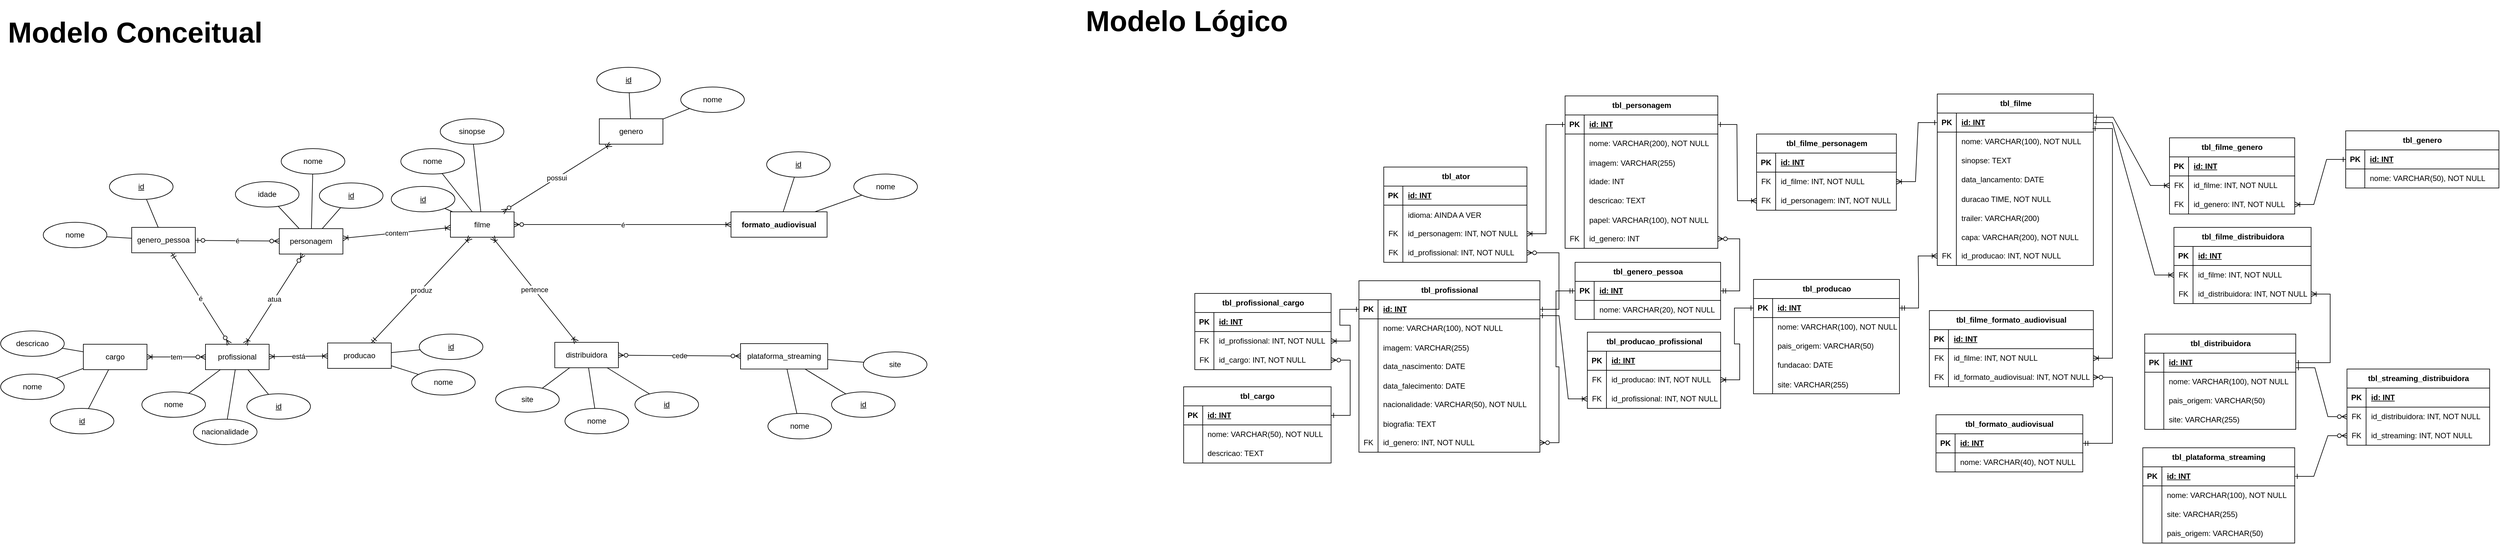 <mxfile version="28.0.6">
  <diagram name="Página-1" id="I-7i-WtJHylYiYFPQm8o">
    <mxGraphModel dx="1240" dy="773" grid="0" gridSize="10" guides="1" tooltips="1" connect="1" arrows="1" fold="1" page="1" pageScale="1" pageWidth="4681" pageHeight="3300" math="0" shadow="0">
      <root>
        <mxCell id="0" />
        <mxCell id="1" parent="0" />
        <mxCell id="8UmoSVPX2Ag410WzAP6h-1" value="filme" style="whiteSpace=wrap;html=1;align=center;" parent="1" vertex="1">
          <mxGeometry x="764" y="633.5" width="100" height="40" as="geometry" />
        </mxCell>
        <mxCell id="8UmoSVPX2Ag410WzAP6h-3" value="genero" style="whiteSpace=wrap;html=1;align=center;" parent="1" vertex="1">
          <mxGeometry x="998" y="487" width="100" height="40" as="geometry" />
        </mxCell>
        <mxCell id="8UmoSVPX2Ag410WzAP6h-4" value="id" style="ellipse;whiteSpace=wrap;html=1;align=center;fontStyle=4;" parent="1" vertex="1">
          <mxGeometry x="671" y="593.5" width="100" height="40" as="geometry" />
        </mxCell>
        <mxCell id="8UmoSVPX2Ag410WzAP6h-6" value="id" style="ellipse;whiteSpace=wrap;html=1;align=center;fontStyle=4;" parent="1" vertex="1">
          <mxGeometry x="994" y="406" width="100" height="40" as="geometry" />
        </mxCell>
        <mxCell id="8UmoSVPX2Ag410WzAP6h-7" value="nome" style="ellipse;whiteSpace=wrap;html=1;align=center;" parent="1" vertex="1">
          <mxGeometry x="498" y="534" width="100" height="40" as="geometry" />
        </mxCell>
        <mxCell id="8UmoSVPX2Ag410WzAP6h-8" value="" style="endArrow=none;html=1;rounded=0;" parent="1" source="8UmoSVPX2Ag410WzAP6h-6" target="8UmoSVPX2Ag410WzAP6h-3" edge="1">
          <mxGeometry relative="1" as="geometry">
            <mxPoint x="1076" y="682" as="sourcePoint" />
            <mxPoint x="1236" y="682" as="targetPoint" />
          </mxGeometry>
        </mxCell>
        <mxCell id="8UmoSVPX2Ag410WzAP6h-9" value="nome" style="ellipse;whiteSpace=wrap;html=1;align=center;" parent="1" vertex="1">
          <mxGeometry x="686" y="534" width="100" height="40" as="geometry" />
        </mxCell>
        <mxCell id="8UmoSVPX2Ag410WzAP6h-10" value="sinopse" style="ellipse;whiteSpace=wrap;html=1;align=center;" parent="1" vertex="1">
          <mxGeometry x="748" y="487" width="100" height="40" as="geometry" />
        </mxCell>
        <mxCell id="8UmoSVPX2Ag410WzAP6h-11" value="" style="endArrow=none;html=1;rounded=0;" parent="1" source="8UmoSVPX2Ag410WzAP6h-4" target="8UmoSVPX2Ag410WzAP6h-1" edge="1">
          <mxGeometry relative="1" as="geometry">
            <mxPoint x="833" y="803.5" as="sourcePoint" />
            <mxPoint x="993" y="803.5" as="targetPoint" />
          </mxGeometry>
        </mxCell>
        <mxCell id="8UmoSVPX2Ag410WzAP6h-12" value="" style="endArrow=none;html=1;rounded=0;" parent="1" source="8UmoSVPX2Ag410WzAP6h-9" target="8UmoSVPX2Ag410WzAP6h-1" edge="1">
          <mxGeometry relative="1" as="geometry">
            <mxPoint x="786" y="795.5" as="sourcePoint" />
            <mxPoint x="946" y="795.5" as="targetPoint" />
          </mxGeometry>
        </mxCell>
        <mxCell id="8UmoSVPX2Ag410WzAP6h-13" value="" style="endArrow=none;html=1;rounded=0;" parent="1" source="8UmoSVPX2Ag410WzAP6h-10" target="8UmoSVPX2Ag410WzAP6h-1" edge="1">
          <mxGeometry relative="1" as="geometry">
            <mxPoint x="814" y="795.5" as="sourcePoint" />
            <mxPoint x="974" y="795.5" as="targetPoint" />
          </mxGeometry>
        </mxCell>
        <mxCell id="8UmoSVPX2Ag410WzAP6h-16" value="nome" style="ellipse;whiteSpace=wrap;html=1;align=center;" parent="1" vertex="1">
          <mxGeometry x="1126" y="437" width="100" height="40" as="geometry" />
        </mxCell>
        <mxCell id="8UmoSVPX2Ag410WzAP6h-17" value="possui" style="endArrow=ERzeroToMany;html=1;rounded=0;startArrow=ERoneToMany;startFill=0;endFill=0;" parent="1" source="8UmoSVPX2Ag410WzAP6h-3" target="8UmoSVPX2Ag410WzAP6h-1" edge="1">
          <mxGeometry relative="1" as="geometry">
            <mxPoint x="676" y="767" as="sourcePoint" />
            <mxPoint x="836" y="767" as="targetPoint" />
          </mxGeometry>
        </mxCell>
        <mxCell id="8UmoSVPX2Ag410WzAP6h-19" value="" style="endArrow=none;html=1;rounded=0;" parent="1" source="8UmoSVPX2Ag410WzAP6h-16" target="8UmoSVPX2Ag410WzAP6h-3" edge="1">
          <mxGeometry relative="1" as="geometry">
            <mxPoint x="974" y="589" as="sourcePoint" />
            <mxPoint x="1134" y="589" as="targetPoint" />
          </mxGeometry>
        </mxCell>
        <mxCell id="8UmoSVPX2Ag410WzAP6h-20" value="producao" style="whiteSpace=wrap;html=1;align=center;" parent="1" vertex="1">
          <mxGeometry x="571" y="840" width="100" height="40" as="geometry" />
        </mxCell>
        <mxCell id="8UmoSVPX2Ag410WzAP6h-21" value="está" style="endArrow=ERoneToMany;html=1;rounded=0;endFill=0;startArrow=ERoneToMany;startFill=0;" parent="1" source="8UmoSVPX2Ag410WzAP6h-40" target="8UmoSVPX2Ag410WzAP6h-20" edge="1">
          <mxGeometry relative="1" as="geometry">
            <mxPoint x="458" y="1037" as="sourcePoint" />
            <mxPoint x="618" y="1037" as="targetPoint" />
          </mxGeometry>
        </mxCell>
        <mxCell id="8UmoSVPX2Ag410WzAP6h-23" value="plataforma_streaming" style="whiteSpace=wrap;html=1;align=center;" parent="1" vertex="1">
          <mxGeometry x="1220" y="841" width="137" height="40" as="geometry" />
        </mxCell>
        <mxCell id="8UmoSVPX2Ag410WzAP6h-24" value="personagem" style="whiteSpace=wrap;html=1;align=center;" parent="1" vertex="1">
          <mxGeometry x="495" y="660" width="100" height="40" as="geometry" />
        </mxCell>
        <mxCell id="8UmoSVPX2Ag410WzAP6h-26" value="distribuidora" style="whiteSpace=wrap;html=1;align=center;" parent="1" vertex="1">
          <mxGeometry x="928" y="839" width="100" height="40" as="geometry" />
        </mxCell>
        <mxCell id="8UmoSVPX2Ag410WzAP6h-39" value="cargo" style="whiteSpace=wrap;html=1;align=center;" parent="1" vertex="1">
          <mxGeometry x="187" y="842" width="100" height="40" as="geometry" />
        </mxCell>
        <mxCell id="8UmoSVPX2Ag410WzAP6h-40" value="profissional" style="whiteSpace=wrap;html=1;align=center;" parent="1" vertex="1">
          <mxGeometry x="379" y="842" width="100" height="40" as="geometry" />
        </mxCell>
        <mxCell id="8UmoSVPX2Ag410WzAP6h-41" value="tem" style="endArrow=ERzeroToMany;html=1;rounded=0;startArrow=ERoneToMany;startFill=0;endFill=0;" parent="1" source="8UmoSVPX2Ag410WzAP6h-39" target="8UmoSVPX2Ag410WzAP6h-40" edge="1">
          <mxGeometry relative="1" as="geometry">
            <mxPoint x="334" y="959" as="sourcePoint" />
            <mxPoint x="494" y="959" as="targetPoint" />
          </mxGeometry>
        </mxCell>
        <mxCell id="8UmoSVPX2Ag410WzAP6h-42" value="contem" style="endArrow=ERoneToMany;html=1;rounded=0;endFill=0;startArrow=ERoneToMany;startFill=0;" parent="1" source="8UmoSVPX2Ag410WzAP6h-1" target="8UmoSVPX2Ag410WzAP6h-24" edge="1">
          <mxGeometry relative="1" as="geometry">
            <mxPoint x="936" y="798" as="sourcePoint" />
            <mxPoint x="1096" y="798" as="targetPoint" />
          </mxGeometry>
        </mxCell>
        <mxCell id="8UmoSVPX2Ag410WzAP6h-45" value="atua" style="endArrow=ERzeroToMany;html=1;rounded=0;startArrow=ERoneToMany;startFill=0;endFill=0;" parent="1" source="8UmoSVPX2Ag410WzAP6h-40" target="8UmoSVPX2Ag410WzAP6h-24" edge="1">
          <mxGeometry relative="1" as="geometry">
            <mxPoint x="338" y="680" as="sourcePoint" />
            <mxPoint x="461" y="755" as="targetPoint" />
          </mxGeometry>
        </mxCell>
        <mxCell id="8UmoSVPX2Ag410WzAP6h-46" value="cede" style="endArrow=ERzeroToMany;html=1;rounded=0;endFill=0;startArrow=ERzeroToMany;startFill=0;" parent="1" source="8UmoSVPX2Ag410WzAP6h-26" target="8UmoSVPX2Ag410WzAP6h-23" edge="1">
          <mxGeometry relative="1" as="geometry">
            <mxPoint x="1042" y="790" as="sourcePoint" />
            <mxPoint x="1206" y="792" as="targetPoint" />
          </mxGeometry>
        </mxCell>
        <mxCell id="8UmoSVPX2Ag410WzAP6h-47" value="pertence" style="endArrow=ERoneToMany;html=1;rounded=0;startArrow=ERoneToMany;startFill=0;endFill=0;" parent="1" source="8UmoSVPX2Ag410WzAP6h-1" target="8UmoSVPX2Ag410WzAP6h-26" edge="1">
          <mxGeometry relative="1" as="geometry">
            <mxPoint x="837" y="779" as="sourcePoint" />
            <mxPoint x="997" y="779" as="targetPoint" />
          </mxGeometry>
        </mxCell>
        <mxCell id="8UmoSVPX2Ag410WzAP6h-48" value="produz" style="endArrow=ERoneToMany;html=1;rounded=0;startArrow=ERmandOne;startFill=0;endFill=0;" parent="1" source="8UmoSVPX2Ag410WzAP6h-20" target="8UmoSVPX2Ag410WzAP6h-1" edge="1">
          <mxGeometry relative="1" as="geometry">
            <mxPoint x="656" y="792" as="sourcePoint" />
            <mxPoint x="816" y="792" as="targetPoint" />
          </mxGeometry>
        </mxCell>
        <mxCell id="8UmoSVPX2Ag410WzAP6h-49" value="id" style="ellipse;whiteSpace=wrap;html=1;align=center;fontStyle=4;" parent="1" vertex="1">
          <mxGeometry x="558" y="588" width="100" height="40" as="geometry" />
        </mxCell>
        <mxCell id="8UmoSVPX2Ag410WzAP6h-51" value="id" style="ellipse;whiteSpace=wrap;html=1;align=center;fontStyle=4;" parent="1" vertex="1">
          <mxGeometry x="135" y="943" width="100" height="40" as="geometry" />
        </mxCell>
        <mxCell id="8UmoSVPX2Ag410WzAP6h-52" value="id" style="ellipse;whiteSpace=wrap;html=1;align=center;fontStyle=4;" parent="1" vertex="1">
          <mxGeometry x="444" y="920" width="100" height="40" as="geometry" />
        </mxCell>
        <mxCell id="8UmoSVPX2Ag410WzAP6h-53" value="id" style="ellipse;whiteSpace=wrap;html=1;align=center;fontStyle=4;" parent="1" vertex="1">
          <mxGeometry x="715" y="826" width="100" height="40" as="geometry" />
        </mxCell>
        <mxCell id="8UmoSVPX2Ag410WzAP6h-54" value="id" style="ellipse;whiteSpace=wrap;html=1;align=center;fontStyle=4;" parent="1" vertex="1">
          <mxGeometry x="1054" y="917" width="100" height="40" as="geometry" />
        </mxCell>
        <mxCell id="8UmoSVPX2Ag410WzAP6h-55" value="id" style="ellipse;whiteSpace=wrap;html=1;align=center;fontStyle=4;" parent="1" vertex="1">
          <mxGeometry x="1363" y="917" width="100" height="40" as="geometry" />
        </mxCell>
        <mxCell id="8UmoSVPX2Ag410WzAP6h-56" value="" style="endArrow=none;html=1;rounded=0;" parent="1" source="8UmoSVPX2Ag410WzAP6h-51" target="8UmoSVPX2Ag410WzAP6h-39" edge="1">
          <mxGeometry relative="1" as="geometry">
            <mxPoint x="221" y="1020" as="sourcePoint" />
            <mxPoint x="381" y="1020" as="targetPoint" />
          </mxGeometry>
        </mxCell>
        <mxCell id="8UmoSVPX2Ag410WzAP6h-58" value="" style="endArrow=none;html=1;rounded=0;" parent="1" source="8UmoSVPX2Ag410WzAP6h-40" target="8UmoSVPX2Ag410WzAP6h-76" edge="1">
          <mxGeometry relative="1" as="geometry">
            <mxPoint x="261" y="1076" as="sourcePoint" />
            <mxPoint x="421" y="1076" as="targetPoint" />
          </mxGeometry>
        </mxCell>
        <mxCell id="8UmoSVPX2Ag410WzAP6h-59" value="" style="endArrow=none;html=1;rounded=0;" parent="1" source="8UmoSVPX2Ag410WzAP6h-40" target="8UmoSVPX2Ag410WzAP6h-52" edge="1">
          <mxGeometry relative="1" as="geometry">
            <mxPoint x="327" y="956" as="sourcePoint" />
            <mxPoint x="487" y="956" as="targetPoint" />
          </mxGeometry>
        </mxCell>
        <mxCell id="8UmoSVPX2Ag410WzAP6h-60" value="" style="endArrow=none;html=1;rounded=0;" parent="1" source="8UmoSVPX2Ag410WzAP6h-20" target="8UmoSVPX2Ag410WzAP6h-53" edge="1">
          <mxGeometry relative="1" as="geometry">
            <mxPoint x="491" y="1002" as="sourcePoint" />
            <mxPoint x="651" y="1002" as="targetPoint" />
          </mxGeometry>
        </mxCell>
        <mxCell id="8UmoSVPX2Ag410WzAP6h-61" value="" style="endArrow=none;html=1;rounded=0;" parent="1" source="8UmoSVPX2Ag410WzAP6h-26" target="8UmoSVPX2Ag410WzAP6h-54" edge="1">
          <mxGeometry relative="1" as="geometry">
            <mxPoint x="923" y="1033" as="sourcePoint" />
            <mxPoint x="1083" y="1033" as="targetPoint" />
          </mxGeometry>
        </mxCell>
        <mxCell id="8UmoSVPX2Ag410WzAP6h-62" value="" style="endArrow=none;html=1;rounded=0;" parent="1" source="8UmoSVPX2Ag410WzAP6h-23" target="8UmoSVPX2Ag410WzAP6h-55" edge="1">
          <mxGeometry relative="1" as="geometry">
            <mxPoint x="1195" y="999" as="sourcePoint" />
            <mxPoint x="1355" y="999" as="targetPoint" />
          </mxGeometry>
        </mxCell>
        <mxCell id="8UmoSVPX2Ag410WzAP6h-63" value="idade" style="ellipse;whiteSpace=wrap;html=1;align=center;" parent="1" vertex="1">
          <mxGeometry x="426" y="586" width="100" height="40" as="geometry" />
        </mxCell>
        <mxCell id="8UmoSVPX2Ag410WzAP6h-66" value="nome" style="ellipse;whiteSpace=wrap;html=1;align=center;" parent="1" vertex="1">
          <mxGeometry x="57" y="889" width="100" height="40" as="geometry" />
        </mxCell>
        <mxCell id="8UmoSVPX2Ag410WzAP6h-67" value="" style="endArrow=none;html=1;rounded=0;" parent="1" source="8UmoSVPX2Ag410WzAP6h-66" target="8UmoSVPX2Ag410WzAP6h-39" edge="1">
          <mxGeometry relative="1" as="geometry">
            <mxPoint x="193" y="789" as="sourcePoint" />
            <mxPoint x="353" y="789" as="targetPoint" />
          </mxGeometry>
        </mxCell>
        <mxCell id="8UmoSVPX2Ag410WzAP6h-68" value="" style="endArrow=none;html=1;rounded=0;" parent="1" source="8UmoSVPX2Ag410WzAP6h-73" target="8UmoSVPX2Ag410WzAP6h-39" edge="1">
          <mxGeometry relative="1" as="geometry">
            <mxPoint x="235" y="796" as="sourcePoint" />
            <mxPoint x="395" y="796" as="targetPoint" />
          </mxGeometry>
        </mxCell>
        <mxCell id="8UmoSVPX2Ag410WzAP6h-73" value="descricao" style="ellipse;whiteSpace=wrap;html=1;align=center;" parent="1" vertex="1">
          <mxGeometry x="57" y="821" width="100" height="40" as="geometry" />
        </mxCell>
        <mxCell id="8UmoSVPX2Ag410WzAP6h-74" value="nome" style="ellipse;whiteSpace=wrap;html=1;align=center;" parent="1" vertex="1">
          <mxGeometry x="279" y="917" width="100" height="40" as="geometry" />
        </mxCell>
        <mxCell id="8UmoSVPX2Ag410WzAP6h-75" value="" style="endArrow=none;html=1;rounded=0;" parent="1" source="8UmoSVPX2Ag410WzAP6h-74" target="8UmoSVPX2Ag410WzAP6h-40" edge="1">
          <mxGeometry relative="1" as="geometry">
            <mxPoint x="316" y="1048" as="sourcePoint" />
            <mxPoint x="476" y="1048" as="targetPoint" />
          </mxGeometry>
        </mxCell>
        <mxCell id="8UmoSVPX2Ag410WzAP6h-76" value="nacionalidade" style="ellipse;whiteSpace=wrap;html=1;align=center;" parent="1" vertex="1">
          <mxGeometry x="360" y="960" width="100" height="40" as="geometry" />
        </mxCell>
        <mxCell id="8UmoSVPX2Ag410WzAP6h-77" value="nome" style="ellipse;whiteSpace=wrap;html=1;align=center;" parent="1" vertex="1">
          <mxGeometry x="703" y="882" width="100" height="40" as="geometry" />
        </mxCell>
        <mxCell id="8UmoSVPX2Ag410WzAP6h-78" value="" style="endArrow=none;html=1;rounded=0;" parent="1" source="8UmoSVPX2Ag410WzAP6h-20" target="8UmoSVPX2Ag410WzAP6h-77" edge="1">
          <mxGeometry relative="1" as="geometry">
            <mxPoint x="614" y="1001" as="sourcePoint" />
            <mxPoint x="774" y="1001" as="targetPoint" />
          </mxGeometry>
        </mxCell>
        <mxCell id="8UmoSVPX2Ag410WzAP6h-79" value="nome" style="ellipse;whiteSpace=wrap;html=1;align=center;" parent="1" vertex="1">
          <mxGeometry x="944" y="943" width="100" height="40" as="geometry" />
        </mxCell>
        <mxCell id="8UmoSVPX2Ag410WzAP6h-80" value="" style="endArrow=none;html=1;rounded=0;" parent="1" source="8UmoSVPX2Ag410WzAP6h-26" target="8UmoSVPX2Ag410WzAP6h-79" edge="1">
          <mxGeometry relative="1" as="geometry">
            <mxPoint x="682" y="1024" as="sourcePoint" />
            <mxPoint x="725" y="1038" as="targetPoint" />
          </mxGeometry>
        </mxCell>
        <mxCell id="8UmoSVPX2Ag410WzAP6h-81" value="nome" style="ellipse;whiteSpace=wrap;html=1;align=center;" parent="1" vertex="1">
          <mxGeometry x="1263" y="951" width="100" height="40" as="geometry" />
        </mxCell>
        <mxCell id="8UmoSVPX2Ag410WzAP6h-82" value="" style="endArrow=none;html=1;rounded=0;" parent="1" source="8UmoSVPX2Ag410WzAP6h-23" target="8UmoSVPX2Ag410WzAP6h-81" edge="1">
          <mxGeometry relative="1" as="geometry">
            <mxPoint x="1144" y="1104" as="sourcePoint" />
            <mxPoint x="1209" y="1143" as="targetPoint" />
          </mxGeometry>
        </mxCell>
        <mxCell id="8UmoSVPX2Ag410WzAP6h-83" value="site" style="ellipse;whiteSpace=wrap;html=1;align=center;" parent="1" vertex="1">
          <mxGeometry x="1413" y="854" width="100" height="40" as="geometry" />
        </mxCell>
        <mxCell id="8UmoSVPX2Ag410WzAP6h-84" value="" style="endArrow=none;html=1;rounded=0;" parent="1" source="8UmoSVPX2Ag410WzAP6h-23" target="8UmoSVPX2Ag410WzAP6h-83" edge="1">
          <mxGeometry relative="1" as="geometry">
            <mxPoint x="1441" y="752" as="sourcePoint" />
            <mxPoint x="1506" y="791" as="targetPoint" />
          </mxGeometry>
        </mxCell>
        <mxCell id="8UmoSVPX2Ag410WzAP6h-85" value="" style="endArrow=none;html=1;rounded=0;" parent="1" source="8UmoSVPX2Ag410WzAP6h-63" target="8UmoSVPX2Ag410WzAP6h-24" edge="1">
          <mxGeometry relative="1" as="geometry">
            <mxPoint x="280" y="713" as="sourcePoint" />
            <mxPoint x="440" y="713" as="targetPoint" />
          </mxGeometry>
        </mxCell>
        <mxCell id="8UmoSVPX2Ag410WzAP6h-87" value="" style="endArrow=none;html=1;rounded=0;" parent="1" source="8UmoSVPX2Ag410WzAP6h-7" target="8UmoSVPX2Ag410WzAP6h-24" edge="1">
          <mxGeometry relative="1" as="geometry">
            <mxPoint x="235" y="597" as="sourcePoint" />
            <mxPoint x="395" y="597" as="targetPoint" />
          </mxGeometry>
        </mxCell>
        <mxCell id="8UmoSVPX2Ag410WzAP6h-88" value="" style="endArrow=none;html=1;rounded=0;" parent="1" source="8UmoSVPX2Ag410WzAP6h-49" target="8UmoSVPX2Ag410WzAP6h-24" edge="1">
          <mxGeometry relative="1" as="geometry">
            <mxPoint x="267" y="626" as="sourcePoint" />
            <mxPoint x="427" y="626" as="targetPoint" />
          </mxGeometry>
        </mxCell>
        <mxCell id="8UmoSVPX2Ag410WzAP6h-89" value="&lt;font style=&quot;font-size: 45px;&quot;&gt;&lt;b&gt;Modelo Conceitual&lt;/b&gt;&lt;/font&gt;" style="text;html=1;align=center;verticalAlign=middle;resizable=0;points=[];autosize=1;strokeColor=none;fillColor=none;" parent="1" vertex="1">
          <mxGeometry x="59" y="318" width="418" height="66" as="geometry" />
        </mxCell>
        <mxCell id="8UmoSVPX2Ag410WzAP6h-90" value="&lt;font style=&quot;font-size: 45px;&quot;&gt;&lt;b&gt;Modelo Lógico&lt;/b&gt;&lt;/font&gt;" style="text;html=1;align=center;verticalAlign=middle;resizable=0;points=[];autosize=1;strokeColor=none;fillColor=none;" parent="1" vertex="1">
          <mxGeometry x="1753" y="300" width="335" height="66" as="geometry" />
        </mxCell>
        <mxCell id="8UmoSVPX2Ag410WzAP6h-91" value="tbl_filme" style="shape=table;startSize=30;container=1;collapsible=1;childLayout=tableLayout;fixedRows=1;rowLines=0;fontStyle=1;align=center;resizeLast=1;html=1;" parent="1" vertex="1">
          <mxGeometry x="3101" y="448" width="245.333" height="270" as="geometry" />
        </mxCell>
        <mxCell id="8UmoSVPX2Ag410WzAP6h-92" value="" style="shape=tableRow;horizontal=0;startSize=0;swimlaneHead=0;swimlaneBody=0;fillColor=none;collapsible=0;dropTarget=0;points=[[0,0.5],[1,0.5]];portConstraint=eastwest;top=0;left=0;right=0;bottom=1;" parent="8UmoSVPX2Ag410WzAP6h-91" vertex="1">
          <mxGeometry y="30" width="245.333" height="30" as="geometry" />
        </mxCell>
        <mxCell id="8UmoSVPX2Ag410WzAP6h-93" value="PK" style="shape=partialRectangle;connectable=0;fillColor=none;top=0;left=0;bottom=0;right=0;fontStyle=1;overflow=hidden;whiteSpace=wrap;html=1;" parent="8UmoSVPX2Ag410WzAP6h-92" vertex="1">
          <mxGeometry width="30" height="30" as="geometry">
            <mxRectangle width="30" height="30" as="alternateBounds" />
          </mxGeometry>
        </mxCell>
        <mxCell id="8UmoSVPX2Ag410WzAP6h-94" value="id: INT" style="shape=partialRectangle;connectable=0;fillColor=none;top=0;left=0;bottom=0;right=0;align=left;spacingLeft=6;fontStyle=5;overflow=hidden;whiteSpace=wrap;html=1;" parent="8UmoSVPX2Ag410WzAP6h-92" vertex="1">
          <mxGeometry x="30" width="215.333" height="30" as="geometry">
            <mxRectangle width="215.333" height="30" as="alternateBounds" />
          </mxGeometry>
        </mxCell>
        <mxCell id="8UmoSVPX2Ag410WzAP6h-95" value="" style="shape=tableRow;horizontal=0;startSize=0;swimlaneHead=0;swimlaneBody=0;fillColor=none;collapsible=0;dropTarget=0;points=[[0,0.5],[1,0.5]];portConstraint=eastwest;top=0;left=0;right=0;bottom=0;" parent="8UmoSVPX2Ag410WzAP6h-91" vertex="1">
          <mxGeometry y="60" width="245.333" height="30" as="geometry" />
        </mxCell>
        <mxCell id="8UmoSVPX2Ag410WzAP6h-96" value="" style="shape=partialRectangle;connectable=0;fillColor=none;top=0;left=0;bottom=0;right=0;editable=1;overflow=hidden;whiteSpace=wrap;html=1;" parent="8UmoSVPX2Ag410WzAP6h-95" vertex="1">
          <mxGeometry width="30" height="30" as="geometry">
            <mxRectangle width="30" height="30" as="alternateBounds" />
          </mxGeometry>
        </mxCell>
        <mxCell id="8UmoSVPX2Ag410WzAP6h-97" value="nome: VARCHAR(100), NOT NULL" style="shape=partialRectangle;connectable=0;fillColor=none;top=0;left=0;bottom=0;right=0;align=left;spacingLeft=6;overflow=hidden;whiteSpace=wrap;html=1;" parent="8UmoSVPX2Ag410WzAP6h-95" vertex="1">
          <mxGeometry x="30" width="215.333" height="30" as="geometry">
            <mxRectangle width="215.333" height="30" as="alternateBounds" />
          </mxGeometry>
        </mxCell>
        <mxCell id="8UmoSVPX2Ag410WzAP6h-98" value="" style="shape=tableRow;horizontal=0;startSize=0;swimlaneHead=0;swimlaneBody=0;fillColor=none;collapsible=0;dropTarget=0;points=[[0,0.5],[1,0.5]];portConstraint=eastwest;top=0;left=0;right=0;bottom=0;" parent="8UmoSVPX2Ag410WzAP6h-91" vertex="1">
          <mxGeometry y="90" width="245.333" height="30" as="geometry" />
        </mxCell>
        <mxCell id="8UmoSVPX2Ag410WzAP6h-99" value="" style="shape=partialRectangle;connectable=0;fillColor=none;top=0;left=0;bottom=0;right=0;editable=1;overflow=hidden;whiteSpace=wrap;html=1;" parent="8UmoSVPX2Ag410WzAP6h-98" vertex="1">
          <mxGeometry width="30" height="30" as="geometry">
            <mxRectangle width="30" height="30" as="alternateBounds" />
          </mxGeometry>
        </mxCell>
        <mxCell id="8UmoSVPX2Ag410WzAP6h-100" value="sinopse: TEXT" style="shape=partialRectangle;connectable=0;fillColor=none;top=0;left=0;bottom=0;right=0;align=left;spacingLeft=6;overflow=hidden;whiteSpace=wrap;html=1;" parent="8UmoSVPX2Ag410WzAP6h-98" vertex="1">
          <mxGeometry x="30" width="215.333" height="30" as="geometry">
            <mxRectangle width="215.333" height="30" as="alternateBounds" />
          </mxGeometry>
        </mxCell>
        <mxCell id="8UmoSVPX2Ag410WzAP6h-101" value="" style="shape=tableRow;horizontal=0;startSize=0;swimlaneHead=0;swimlaneBody=0;fillColor=none;collapsible=0;dropTarget=0;points=[[0,0.5],[1,0.5]];portConstraint=eastwest;top=0;left=0;right=0;bottom=0;" parent="8UmoSVPX2Ag410WzAP6h-91" vertex="1">
          <mxGeometry y="120" width="245.333" height="30" as="geometry" />
        </mxCell>
        <mxCell id="8UmoSVPX2Ag410WzAP6h-102" value="" style="shape=partialRectangle;connectable=0;fillColor=none;top=0;left=0;bottom=0;right=0;editable=1;overflow=hidden;whiteSpace=wrap;html=1;" parent="8UmoSVPX2Ag410WzAP6h-101" vertex="1">
          <mxGeometry width="30" height="30" as="geometry">
            <mxRectangle width="30" height="30" as="alternateBounds" />
          </mxGeometry>
        </mxCell>
        <mxCell id="8UmoSVPX2Ag410WzAP6h-103" value="data_lancamento: DATE" style="shape=partialRectangle;connectable=0;fillColor=none;top=0;left=0;bottom=0;right=0;align=left;spacingLeft=6;overflow=hidden;whiteSpace=wrap;html=1;" parent="8UmoSVPX2Ag410WzAP6h-101" vertex="1">
          <mxGeometry x="30" width="215.333" height="30" as="geometry">
            <mxRectangle width="215.333" height="30" as="alternateBounds" />
          </mxGeometry>
        </mxCell>
        <mxCell id="8UmoSVPX2Ag410WzAP6h-109" value="" style="shape=tableRow;horizontal=0;startSize=0;swimlaneHead=0;swimlaneBody=0;fillColor=none;collapsible=0;dropTarget=0;points=[[0,0.5],[1,0.5]];portConstraint=eastwest;top=0;left=0;right=0;bottom=0;" parent="8UmoSVPX2Ag410WzAP6h-91" vertex="1">
          <mxGeometry y="150" width="245.333" height="30" as="geometry" />
        </mxCell>
        <mxCell id="8UmoSVPX2Ag410WzAP6h-110" value="" style="shape=partialRectangle;connectable=0;fillColor=none;top=0;left=0;bottom=0;right=0;editable=1;overflow=hidden;" parent="8UmoSVPX2Ag410WzAP6h-109" vertex="1">
          <mxGeometry width="30" height="30" as="geometry">
            <mxRectangle width="30" height="30" as="alternateBounds" />
          </mxGeometry>
        </mxCell>
        <mxCell id="8UmoSVPX2Ag410WzAP6h-111" value="duracao TIME, NOT NULL" style="shape=partialRectangle;connectable=0;fillColor=none;top=0;left=0;bottom=0;right=0;align=left;spacingLeft=6;overflow=hidden;" parent="8UmoSVPX2Ag410WzAP6h-109" vertex="1">
          <mxGeometry x="30" width="215.333" height="30" as="geometry">
            <mxRectangle width="215.333" height="30" as="alternateBounds" />
          </mxGeometry>
        </mxCell>
        <mxCell id="8UmoSVPX2Ag410WzAP6h-113" value="" style="shape=tableRow;horizontal=0;startSize=0;swimlaneHead=0;swimlaneBody=0;fillColor=none;collapsible=0;dropTarget=0;points=[[0,0.5],[1,0.5]];portConstraint=eastwest;top=0;left=0;right=0;bottom=0;" parent="8UmoSVPX2Ag410WzAP6h-91" vertex="1">
          <mxGeometry y="180" width="245.333" height="30" as="geometry" />
        </mxCell>
        <mxCell id="8UmoSVPX2Ag410WzAP6h-114" value="" style="shape=partialRectangle;connectable=0;fillColor=none;top=0;left=0;bottom=0;right=0;editable=1;overflow=hidden;" parent="8UmoSVPX2Ag410WzAP6h-113" vertex="1">
          <mxGeometry width="30" height="30" as="geometry">
            <mxRectangle width="30" height="30" as="alternateBounds" />
          </mxGeometry>
        </mxCell>
        <mxCell id="8UmoSVPX2Ag410WzAP6h-115" value="trailer: VARCHAR(200)" style="shape=partialRectangle;connectable=0;fillColor=none;top=0;left=0;bottom=0;right=0;align=left;spacingLeft=6;overflow=hidden;" parent="8UmoSVPX2Ag410WzAP6h-113" vertex="1">
          <mxGeometry x="30" width="215.333" height="30" as="geometry">
            <mxRectangle width="215.333" height="30" as="alternateBounds" />
          </mxGeometry>
        </mxCell>
        <mxCell id="8UmoSVPX2Ag410WzAP6h-105" value="" style="shape=tableRow;horizontal=0;startSize=0;swimlaneHead=0;swimlaneBody=0;fillColor=none;collapsible=0;dropTarget=0;points=[[0,0.5],[1,0.5]];portConstraint=eastwest;top=0;left=0;right=0;bottom=0;" parent="8UmoSVPX2Ag410WzAP6h-91" vertex="1">
          <mxGeometry y="210" width="245.333" height="30" as="geometry" />
        </mxCell>
        <mxCell id="8UmoSVPX2Ag410WzAP6h-106" value="" style="shape=partialRectangle;connectable=0;fillColor=none;top=0;left=0;bottom=0;right=0;editable=1;overflow=hidden;" parent="8UmoSVPX2Ag410WzAP6h-105" vertex="1">
          <mxGeometry width="30" height="30" as="geometry">
            <mxRectangle width="30" height="30" as="alternateBounds" />
          </mxGeometry>
        </mxCell>
        <mxCell id="8UmoSVPX2Ag410WzAP6h-107" value="capa: VARCHAR(200), NOT NULL" style="shape=partialRectangle;connectable=0;fillColor=none;top=0;left=0;bottom=0;right=0;align=left;spacingLeft=6;overflow=hidden;" parent="8UmoSVPX2Ag410WzAP6h-105" vertex="1">
          <mxGeometry x="30" width="215.333" height="30" as="geometry">
            <mxRectangle width="215.333" height="30" as="alternateBounds" />
          </mxGeometry>
        </mxCell>
        <mxCell id="8UmoSVPX2Ag410WzAP6h-400" value="" style="shape=tableRow;horizontal=0;startSize=0;swimlaneHead=0;swimlaneBody=0;fillColor=none;collapsible=0;dropTarget=0;points=[[0,0.5],[1,0.5]];portConstraint=eastwest;top=0;left=0;right=0;bottom=0;" parent="8UmoSVPX2Ag410WzAP6h-91" vertex="1">
          <mxGeometry y="240" width="245.333" height="30" as="geometry" />
        </mxCell>
        <mxCell id="8UmoSVPX2Ag410WzAP6h-401" value="FK" style="shape=partialRectangle;connectable=0;fillColor=none;top=0;left=0;bottom=0;right=0;fontStyle=0;overflow=hidden;whiteSpace=wrap;html=1;" parent="8UmoSVPX2Ag410WzAP6h-400" vertex="1">
          <mxGeometry width="30" height="30" as="geometry">
            <mxRectangle width="30" height="30" as="alternateBounds" />
          </mxGeometry>
        </mxCell>
        <mxCell id="8UmoSVPX2Ag410WzAP6h-402" value="id_producao: INT, NOT NULL" style="shape=partialRectangle;connectable=0;fillColor=none;top=0;left=0;bottom=0;right=0;align=left;spacingLeft=6;fontStyle=0;overflow=hidden;whiteSpace=wrap;html=1;" parent="8UmoSVPX2Ag410WzAP6h-400" vertex="1">
          <mxGeometry x="30" width="215.333" height="30" as="geometry">
            <mxRectangle width="215.333" height="30" as="alternateBounds" />
          </mxGeometry>
        </mxCell>
        <mxCell id="8UmoSVPX2Ag410WzAP6h-150" value="tbl_personagem" style="shape=table;startSize=30;container=1;collapsible=1;childLayout=tableLayout;fixedRows=1;rowLines=0;fontStyle=1;align=center;resizeLast=1;html=1;" parent="1" vertex="1">
          <mxGeometry x="2516" y="451" width="240.053" height="240" as="geometry" />
        </mxCell>
        <mxCell id="8UmoSVPX2Ag410WzAP6h-151" value="" style="shape=tableRow;horizontal=0;startSize=0;swimlaneHead=0;swimlaneBody=0;fillColor=none;collapsible=0;dropTarget=0;points=[[0,0.5],[1,0.5]];portConstraint=eastwest;top=0;left=0;right=0;bottom=1;" parent="8UmoSVPX2Ag410WzAP6h-150" vertex="1">
          <mxGeometry y="30" width="240.053" height="30" as="geometry" />
        </mxCell>
        <mxCell id="8UmoSVPX2Ag410WzAP6h-152" value="PK" style="shape=partialRectangle;connectable=0;fillColor=none;top=0;left=0;bottom=0;right=0;fontStyle=1;overflow=hidden;whiteSpace=wrap;html=1;" parent="8UmoSVPX2Ag410WzAP6h-151" vertex="1">
          <mxGeometry width="30" height="30" as="geometry">
            <mxRectangle width="30" height="30" as="alternateBounds" />
          </mxGeometry>
        </mxCell>
        <mxCell id="8UmoSVPX2Ag410WzAP6h-153" value="id: INT" style="shape=partialRectangle;connectable=0;fillColor=none;top=0;left=0;bottom=0;right=0;align=left;spacingLeft=6;fontStyle=5;overflow=hidden;whiteSpace=wrap;html=1;" parent="8UmoSVPX2Ag410WzAP6h-151" vertex="1">
          <mxGeometry x="30" width="210.053" height="30" as="geometry">
            <mxRectangle width="210.053" height="30" as="alternateBounds" />
          </mxGeometry>
        </mxCell>
        <mxCell id="8UmoSVPX2Ag410WzAP6h-154" value="" style="shape=tableRow;horizontal=0;startSize=0;swimlaneHead=0;swimlaneBody=0;fillColor=none;collapsible=0;dropTarget=0;points=[[0,0.5],[1,0.5]];portConstraint=eastwest;top=0;left=0;right=0;bottom=0;" parent="8UmoSVPX2Ag410WzAP6h-150" vertex="1">
          <mxGeometry y="60" width="240.053" height="30" as="geometry" />
        </mxCell>
        <mxCell id="8UmoSVPX2Ag410WzAP6h-155" value="" style="shape=partialRectangle;connectable=0;fillColor=none;top=0;left=0;bottom=0;right=0;editable=1;overflow=hidden;whiteSpace=wrap;html=1;" parent="8UmoSVPX2Ag410WzAP6h-154" vertex="1">
          <mxGeometry width="30" height="30" as="geometry">
            <mxRectangle width="30" height="30" as="alternateBounds" />
          </mxGeometry>
        </mxCell>
        <mxCell id="8UmoSVPX2Ag410WzAP6h-156" value="nome: VARCHAR(200), NOT NULL" style="shape=partialRectangle;connectable=0;fillColor=none;top=0;left=0;bottom=0;right=0;align=left;spacingLeft=6;overflow=hidden;whiteSpace=wrap;html=1;" parent="8UmoSVPX2Ag410WzAP6h-154" vertex="1">
          <mxGeometry x="30" width="210.053" height="30" as="geometry">
            <mxRectangle width="210.053" height="30" as="alternateBounds" />
          </mxGeometry>
        </mxCell>
        <mxCell id="CFp7XBKkCS6IeKkxMALp-48" value="" style="shape=tableRow;horizontal=0;startSize=0;swimlaneHead=0;swimlaneBody=0;fillColor=none;collapsible=0;dropTarget=0;points=[[0,0.5],[1,0.5]];portConstraint=eastwest;top=0;left=0;right=0;bottom=0;" vertex="1" parent="8UmoSVPX2Ag410WzAP6h-150">
          <mxGeometry y="90" width="240.053" height="30" as="geometry" />
        </mxCell>
        <mxCell id="CFp7XBKkCS6IeKkxMALp-49" value="" style="shape=partialRectangle;connectable=0;fillColor=none;top=0;left=0;bottom=0;right=0;editable=1;overflow=hidden;" vertex="1" parent="CFp7XBKkCS6IeKkxMALp-48">
          <mxGeometry width="30" height="30" as="geometry">
            <mxRectangle width="30" height="30" as="alternateBounds" />
          </mxGeometry>
        </mxCell>
        <mxCell id="CFp7XBKkCS6IeKkxMALp-50" value="imagem: VARCHAR(255)" style="shape=partialRectangle;connectable=0;fillColor=none;top=0;left=0;bottom=0;right=0;align=left;spacingLeft=6;overflow=hidden;" vertex="1" parent="CFp7XBKkCS6IeKkxMALp-48">
          <mxGeometry x="30" width="210.053" height="30" as="geometry">
            <mxRectangle width="210.053" height="30" as="alternateBounds" />
          </mxGeometry>
        </mxCell>
        <mxCell id="8UmoSVPX2Ag410WzAP6h-157" value="" style="shape=tableRow;horizontal=0;startSize=0;swimlaneHead=0;swimlaneBody=0;fillColor=none;collapsible=0;dropTarget=0;points=[[0,0.5],[1,0.5]];portConstraint=eastwest;top=0;left=0;right=0;bottom=0;" parent="8UmoSVPX2Ag410WzAP6h-150" vertex="1">
          <mxGeometry y="120" width="240.053" height="30" as="geometry" />
        </mxCell>
        <mxCell id="8UmoSVPX2Ag410WzAP6h-158" value="" style="shape=partialRectangle;connectable=0;fillColor=none;top=0;left=0;bottom=0;right=0;editable=1;overflow=hidden;whiteSpace=wrap;html=1;" parent="8UmoSVPX2Ag410WzAP6h-157" vertex="1">
          <mxGeometry width="30" height="30" as="geometry">
            <mxRectangle width="30" height="30" as="alternateBounds" />
          </mxGeometry>
        </mxCell>
        <mxCell id="8UmoSVPX2Ag410WzAP6h-159" value="idade: INT" style="shape=partialRectangle;connectable=0;fillColor=none;top=0;left=0;bottom=0;right=0;align=left;spacingLeft=6;overflow=hidden;whiteSpace=wrap;html=1;" parent="8UmoSVPX2Ag410WzAP6h-157" vertex="1">
          <mxGeometry x="30" width="210.053" height="30" as="geometry">
            <mxRectangle width="210.053" height="30" as="alternateBounds" />
          </mxGeometry>
        </mxCell>
        <mxCell id="8UmoSVPX2Ag410WzAP6h-160" value="" style="shape=tableRow;horizontal=0;startSize=0;swimlaneHead=0;swimlaneBody=0;fillColor=none;collapsible=0;dropTarget=0;points=[[0,0.5],[1,0.5]];portConstraint=eastwest;top=0;left=0;right=0;bottom=0;" parent="8UmoSVPX2Ag410WzAP6h-150" vertex="1">
          <mxGeometry y="150" width="240.053" height="30" as="geometry" />
        </mxCell>
        <mxCell id="8UmoSVPX2Ag410WzAP6h-161" value="" style="shape=partialRectangle;connectable=0;fillColor=none;top=0;left=0;bottom=0;right=0;editable=1;overflow=hidden;whiteSpace=wrap;html=1;" parent="8UmoSVPX2Ag410WzAP6h-160" vertex="1">
          <mxGeometry width="30" height="30" as="geometry">
            <mxRectangle width="30" height="30" as="alternateBounds" />
          </mxGeometry>
        </mxCell>
        <mxCell id="8UmoSVPX2Ag410WzAP6h-162" value="descricao: TEXT" style="shape=partialRectangle;connectable=0;fillColor=none;top=0;left=0;bottom=0;right=0;align=left;spacingLeft=6;overflow=hidden;whiteSpace=wrap;html=1;" parent="8UmoSVPX2Ag410WzAP6h-160" vertex="1">
          <mxGeometry x="30" width="210.053" height="30" as="geometry">
            <mxRectangle width="210.053" height="30" as="alternateBounds" />
          </mxGeometry>
        </mxCell>
        <mxCell id="8UmoSVPX2Ag410WzAP6h-163" value="" style="shape=tableRow;horizontal=0;startSize=0;swimlaneHead=0;swimlaneBody=0;fillColor=none;collapsible=0;dropTarget=0;points=[[0,0.5],[1,0.5]];portConstraint=eastwest;top=0;left=0;right=0;bottom=0;" parent="8UmoSVPX2Ag410WzAP6h-150" vertex="1">
          <mxGeometry y="180" width="240.053" height="30" as="geometry" />
        </mxCell>
        <mxCell id="8UmoSVPX2Ag410WzAP6h-164" value="" style="shape=partialRectangle;connectable=0;fillColor=none;top=0;left=0;bottom=0;right=0;editable=1;overflow=hidden;" parent="8UmoSVPX2Ag410WzAP6h-163" vertex="1">
          <mxGeometry width="30" height="30" as="geometry">
            <mxRectangle width="30" height="30" as="alternateBounds" />
          </mxGeometry>
        </mxCell>
        <mxCell id="8UmoSVPX2Ag410WzAP6h-165" value="papel: VARCHAR(100), NOT NULL" style="shape=partialRectangle;connectable=0;fillColor=none;top=0;left=0;bottom=0;right=0;align=left;spacingLeft=6;overflow=hidden;" parent="8UmoSVPX2Ag410WzAP6h-163" vertex="1">
          <mxGeometry x="30" width="210.053" height="30" as="geometry">
            <mxRectangle width="210.053" height="30" as="alternateBounds" />
          </mxGeometry>
        </mxCell>
        <mxCell id="CFp7XBKkCS6IeKkxMALp-32" value="" style="shape=tableRow;horizontal=0;startSize=0;swimlaneHead=0;swimlaneBody=0;fillColor=none;collapsible=0;dropTarget=0;points=[[0,0.5],[1,0.5]];portConstraint=eastwest;top=0;left=0;right=0;bottom=0;" vertex="1" parent="8UmoSVPX2Ag410WzAP6h-150">
          <mxGeometry y="210" width="240.053" height="30" as="geometry" />
        </mxCell>
        <mxCell id="CFp7XBKkCS6IeKkxMALp-33" value="FK" style="shape=partialRectangle;connectable=0;fillColor=none;top=0;left=0;bottom=0;right=0;fontStyle=0;overflow=hidden;whiteSpace=wrap;html=1;" vertex="1" parent="CFp7XBKkCS6IeKkxMALp-32">
          <mxGeometry width="30" height="30" as="geometry">
            <mxRectangle width="30" height="30" as="alternateBounds" />
          </mxGeometry>
        </mxCell>
        <mxCell id="CFp7XBKkCS6IeKkxMALp-34" value="id_genero: INT" style="shape=partialRectangle;connectable=0;fillColor=none;top=0;left=0;bottom=0;right=0;align=left;spacingLeft=6;fontStyle=0;overflow=hidden;whiteSpace=wrap;html=1;" vertex="1" parent="CFp7XBKkCS6IeKkxMALp-32">
          <mxGeometry x="30" width="210.053" height="30" as="geometry">
            <mxRectangle width="210.053" height="30" as="alternateBounds" />
          </mxGeometry>
        </mxCell>
        <mxCell id="8UmoSVPX2Ag410WzAP6h-191" value="tbl_genero" style="shape=table;startSize=30;container=1;collapsible=1;childLayout=tableLayout;fixedRows=1;rowLines=0;fontStyle=1;align=center;resizeLast=1;html=1;" parent="1" vertex="1">
          <mxGeometry x="3743" y="506" width="240.75" height="90" as="geometry" />
        </mxCell>
        <mxCell id="8UmoSVPX2Ag410WzAP6h-192" value="" style="shape=tableRow;horizontal=0;startSize=0;swimlaneHead=0;swimlaneBody=0;fillColor=none;collapsible=0;dropTarget=0;points=[[0,0.5],[1,0.5]];portConstraint=eastwest;top=0;left=0;right=0;bottom=1;" parent="8UmoSVPX2Ag410WzAP6h-191" vertex="1">
          <mxGeometry y="30" width="240.75" height="30" as="geometry" />
        </mxCell>
        <mxCell id="8UmoSVPX2Ag410WzAP6h-193" value="PK" style="shape=partialRectangle;connectable=0;fillColor=none;top=0;left=0;bottom=0;right=0;fontStyle=1;overflow=hidden;whiteSpace=wrap;html=1;" parent="8UmoSVPX2Ag410WzAP6h-192" vertex="1">
          <mxGeometry width="30" height="30" as="geometry">
            <mxRectangle width="30" height="30" as="alternateBounds" />
          </mxGeometry>
        </mxCell>
        <mxCell id="8UmoSVPX2Ag410WzAP6h-194" value="id: INT" style="shape=partialRectangle;connectable=0;fillColor=none;top=0;left=0;bottom=0;right=0;align=left;spacingLeft=6;fontStyle=5;overflow=hidden;whiteSpace=wrap;html=1;" parent="8UmoSVPX2Ag410WzAP6h-192" vertex="1">
          <mxGeometry x="30" width="210.75" height="30" as="geometry">
            <mxRectangle width="210.75" height="30" as="alternateBounds" />
          </mxGeometry>
        </mxCell>
        <mxCell id="8UmoSVPX2Ag410WzAP6h-195" value="" style="shape=tableRow;horizontal=0;startSize=0;swimlaneHead=0;swimlaneBody=0;fillColor=none;collapsible=0;dropTarget=0;points=[[0,0.5],[1,0.5]];portConstraint=eastwest;top=0;left=0;right=0;bottom=0;" parent="8UmoSVPX2Ag410WzAP6h-191" vertex="1">
          <mxGeometry y="60" width="240.75" height="30" as="geometry" />
        </mxCell>
        <mxCell id="8UmoSVPX2Ag410WzAP6h-196" value="" style="shape=partialRectangle;connectable=0;fillColor=none;top=0;left=0;bottom=0;right=0;editable=1;overflow=hidden;whiteSpace=wrap;html=1;" parent="8UmoSVPX2Ag410WzAP6h-195" vertex="1">
          <mxGeometry width="30" height="30" as="geometry">
            <mxRectangle width="30" height="30" as="alternateBounds" />
          </mxGeometry>
        </mxCell>
        <mxCell id="8UmoSVPX2Ag410WzAP6h-197" value="nome: VARCHAR(50), NOT NULL" style="shape=partialRectangle;connectable=0;fillColor=none;top=0;left=0;bottom=0;right=0;align=left;spacingLeft=6;overflow=hidden;whiteSpace=wrap;html=1;" parent="8UmoSVPX2Ag410WzAP6h-195" vertex="1">
          <mxGeometry x="30" width="210.75" height="30" as="geometry">
            <mxRectangle width="210.75" height="30" as="alternateBounds" />
          </mxGeometry>
        </mxCell>
        <mxCell id="8UmoSVPX2Ag410WzAP6h-218" value="tbl_distribuidora" style="shape=table;startSize=30;container=1;collapsible=1;childLayout=tableLayout;fixedRows=1;rowLines=0;fontStyle=1;align=center;resizeLast=1;html=1;" parent="1" vertex="1">
          <mxGeometry x="3427.06" y="826" width="237.447" height="150" as="geometry" />
        </mxCell>
        <mxCell id="8UmoSVPX2Ag410WzAP6h-219" value="" style="shape=tableRow;horizontal=0;startSize=0;swimlaneHead=0;swimlaneBody=0;fillColor=none;collapsible=0;dropTarget=0;points=[[0,0.5],[1,0.5]];portConstraint=eastwest;top=0;left=0;right=0;bottom=1;" parent="8UmoSVPX2Ag410WzAP6h-218" vertex="1">
          <mxGeometry y="30" width="237.447" height="30" as="geometry" />
        </mxCell>
        <mxCell id="8UmoSVPX2Ag410WzAP6h-220" value="PK" style="shape=partialRectangle;connectable=0;fillColor=none;top=0;left=0;bottom=0;right=0;fontStyle=1;overflow=hidden;whiteSpace=wrap;html=1;" parent="8UmoSVPX2Ag410WzAP6h-219" vertex="1">
          <mxGeometry width="30" height="30" as="geometry">
            <mxRectangle width="30" height="30" as="alternateBounds" />
          </mxGeometry>
        </mxCell>
        <mxCell id="8UmoSVPX2Ag410WzAP6h-221" value="id: INT" style="shape=partialRectangle;connectable=0;fillColor=none;top=0;left=0;bottom=0;right=0;align=left;spacingLeft=6;fontStyle=5;overflow=hidden;whiteSpace=wrap;html=1;" parent="8UmoSVPX2Ag410WzAP6h-219" vertex="1">
          <mxGeometry x="30" width="207.447" height="30" as="geometry">
            <mxRectangle width="207.447" height="30" as="alternateBounds" />
          </mxGeometry>
        </mxCell>
        <mxCell id="8UmoSVPX2Ag410WzAP6h-222" value="" style="shape=tableRow;horizontal=0;startSize=0;swimlaneHead=0;swimlaneBody=0;fillColor=none;collapsible=0;dropTarget=0;points=[[0,0.5],[1,0.5]];portConstraint=eastwest;top=0;left=0;right=0;bottom=0;" parent="8UmoSVPX2Ag410WzAP6h-218" vertex="1">
          <mxGeometry y="60" width="237.447" height="30" as="geometry" />
        </mxCell>
        <mxCell id="8UmoSVPX2Ag410WzAP6h-223" value="" style="shape=partialRectangle;connectable=0;fillColor=none;top=0;left=0;bottom=0;right=0;editable=1;overflow=hidden;whiteSpace=wrap;html=1;" parent="8UmoSVPX2Ag410WzAP6h-222" vertex="1">
          <mxGeometry width="30" height="30" as="geometry">
            <mxRectangle width="30" height="30" as="alternateBounds" />
          </mxGeometry>
        </mxCell>
        <mxCell id="8UmoSVPX2Ag410WzAP6h-224" value="nome: VARCHAR(100), NOT NULL" style="shape=partialRectangle;connectable=0;fillColor=none;top=0;left=0;bottom=0;right=0;align=left;spacingLeft=6;overflow=hidden;whiteSpace=wrap;html=1;" parent="8UmoSVPX2Ag410WzAP6h-222" vertex="1">
          <mxGeometry x="30" width="207.447" height="30" as="geometry">
            <mxRectangle width="207.447" height="30" as="alternateBounds" />
          </mxGeometry>
        </mxCell>
        <mxCell id="8UmoSVPX2Ag410WzAP6h-225" value="" style="shape=tableRow;horizontal=0;startSize=0;swimlaneHead=0;swimlaneBody=0;fillColor=none;collapsible=0;dropTarget=0;points=[[0,0.5],[1,0.5]];portConstraint=eastwest;top=0;left=0;right=0;bottom=0;" parent="8UmoSVPX2Ag410WzAP6h-218" vertex="1">
          <mxGeometry y="90" width="237.447" height="30" as="geometry" />
        </mxCell>
        <mxCell id="8UmoSVPX2Ag410WzAP6h-226" value="" style="shape=partialRectangle;connectable=0;fillColor=none;top=0;left=0;bottom=0;right=0;editable=1;overflow=hidden;whiteSpace=wrap;html=1;" parent="8UmoSVPX2Ag410WzAP6h-225" vertex="1">
          <mxGeometry width="30" height="30" as="geometry">
            <mxRectangle width="30" height="30" as="alternateBounds" />
          </mxGeometry>
        </mxCell>
        <mxCell id="8UmoSVPX2Ag410WzAP6h-227" value="pais_origem: VARCHAR(50)" style="shape=partialRectangle;connectable=0;fillColor=none;top=0;left=0;bottom=0;right=0;align=left;spacingLeft=6;overflow=hidden;whiteSpace=wrap;html=1;" parent="8UmoSVPX2Ag410WzAP6h-225" vertex="1">
          <mxGeometry x="30" width="207.447" height="30" as="geometry">
            <mxRectangle width="207.447" height="30" as="alternateBounds" />
          </mxGeometry>
        </mxCell>
        <mxCell id="8UmoSVPX2Ag410WzAP6h-228" value="" style="shape=tableRow;horizontal=0;startSize=0;swimlaneHead=0;swimlaneBody=0;fillColor=none;collapsible=0;dropTarget=0;points=[[0,0.5],[1,0.5]];portConstraint=eastwest;top=0;left=0;right=0;bottom=0;" parent="8UmoSVPX2Ag410WzAP6h-218" vertex="1">
          <mxGeometry y="120" width="237.447" height="30" as="geometry" />
        </mxCell>
        <mxCell id="8UmoSVPX2Ag410WzAP6h-229" value="" style="shape=partialRectangle;connectable=0;fillColor=none;top=0;left=0;bottom=0;right=0;editable=1;overflow=hidden;whiteSpace=wrap;html=1;" parent="8UmoSVPX2Ag410WzAP6h-228" vertex="1">
          <mxGeometry width="30" height="30" as="geometry">
            <mxRectangle width="30" height="30" as="alternateBounds" />
          </mxGeometry>
        </mxCell>
        <mxCell id="8UmoSVPX2Ag410WzAP6h-230" value="site: VARCHAR(255)" style="shape=partialRectangle;connectable=0;fillColor=none;top=0;left=0;bottom=0;right=0;align=left;spacingLeft=6;overflow=hidden;whiteSpace=wrap;html=1;" parent="8UmoSVPX2Ag410WzAP6h-228" vertex="1">
          <mxGeometry x="30" width="207.447" height="30" as="geometry">
            <mxRectangle width="207.447" height="30" as="alternateBounds" />
          </mxGeometry>
        </mxCell>
        <mxCell id="8UmoSVPX2Ag410WzAP6h-244" value="tbl_plataforma_streaming" style="shape=table;startSize=30;container=1;collapsible=1;childLayout=tableLayout;fixedRows=1;rowLines=0;fontStyle=1;align=center;resizeLast=1;html=1;" parent="1" vertex="1">
          <mxGeometry x="3424.07" y="1005" width="238.739" height="150" as="geometry" />
        </mxCell>
        <mxCell id="8UmoSVPX2Ag410WzAP6h-245" value="" style="shape=tableRow;horizontal=0;startSize=0;swimlaneHead=0;swimlaneBody=0;fillColor=none;collapsible=0;dropTarget=0;points=[[0,0.5],[1,0.5]];portConstraint=eastwest;top=0;left=0;right=0;bottom=1;" parent="8UmoSVPX2Ag410WzAP6h-244" vertex="1">
          <mxGeometry y="30" width="238.739" height="30" as="geometry" />
        </mxCell>
        <mxCell id="8UmoSVPX2Ag410WzAP6h-246" value="PK" style="shape=partialRectangle;connectable=0;fillColor=none;top=0;left=0;bottom=0;right=0;fontStyle=1;overflow=hidden;whiteSpace=wrap;html=1;" parent="8UmoSVPX2Ag410WzAP6h-245" vertex="1">
          <mxGeometry width="30" height="30" as="geometry">
            <mxRectangle width="30" height="30" as="alternateBounds" />
          </mxGeometry>
        </mxCell>
        <mxCell id="8UmoSVPX2Ag410WzAP6h-247" value="id: INT" style="shape=partialRectangle;connectable=0;fillColor=none;top=0;left=0;bottom=0;right=0;align=left;spacingLeft=6;fontStyle=5;overflow=hidden;whiteSpace=wrap;html=1;" parent="8UmoSVPX2Ag410WzAP6h-245" vertex="1">
          <mxGeometry x="30" width="208.739" height="30" as="geometry">
            <mxRectangle width="208.739" height="30" as="alternateBounds" />
          </mxGeometry>
        </mxCell>
        <mxCell id="8UmoSVPX2Ag410WzAP6h-248" value="" style="shape=tableRow;horizontal=0;startSize=0;swimlaneHead=0;swimlaneBody=0;fillColor=none;collapsible=0;dropTarget=0;points=[[0,0.5],[1,0.5]];portConstraint=eastwest;top=0;left=0;right=0;bottom=0;" parent="8UmoSVPX2Ag410WzAP6h-244" vertex="1">
          <mxGeometry y="60" width="238.739" height="30" as="geometry" />
        </mxCell>
        <mxCell id="8UmoSVPX2Ag410WzAP6h-249" value="" style="shape=partialRectangle;connectable=0;fillColor=none;top=0;left=0;bottom=0;right=0;editable=1;overflow=hidden;whiteSpace=wrap;html=1;" parent="8UmoSVPX2Ag410WzAP6h-248" vertex="1">
          <mxGeometry width="30" height="30" as="geometry">
            <mxRectangle width="30" height="30" as="alternateBounds" />
          </mxGeometry>
        </mxCell>
        <mxCell id="8UmoSVPX2Ag410WzAP6h-250" value="nome: VARCHAR(100), NOT NULL" style="shape=partialRectangle;connectable=0;fillColor=none;top=0;left=0;bottom=0;right=0;align=left;spacingLeft=6;overflow=hidden;whiteSpace=wrap;html=1;" parent="8UmoSVPX2Ag410WzAP6h-248" vertex="1">
          <mxGeometry x="30" width="208.739" height="30" as="geometry">
            <mxRectangle width="208.739" height="30" as="alternateBounds" />
          </mxGeometry>
        </mxCell>
        <mxCell id="8UmoSVPX2Ag410WzAP6h-251" value="" style="shape=tableRow;horizontal=0;startSize=0;swimlaneHead=0;swimlaneBody=0;fillColor=none;collapsible=0;dropTarget=0;points=[[0,0.5],[1,0.5]];portConstraint=eastwest;top=0;left=0;right=0;bottom=0;" parent="8UmoSVPX2Ag410WzAP6h-244" vertex="1">
          <mxGeometry y="90" width="238.739" height="30" as="geometry" />
        </mxCell>
        <mxCell id="8UmoSVPX2Ag410WzAP6h-252" value="" style="shape=partialRectangle;connectable=0;fillColor=none;top=0;left=0;bottom=0;right=0;editable=1;overflow=hidden;whiteSpace=wrap;html=1;" parent="8UmoSVPX2Ag410WzAP6h-251" vertex="1">
          <mxGeometry width="30" height="30" as="geometry">
            <mxRectangle width="30" height="30" as="alternateBounds" />
          </mxGeometry>
        </mxCell>
        <mxCell id="8UmoSVPX2Ag410WzAP6h-253" value="site: VARCHAR(255)" style="shape=partialRectangle;connectable=0;fillColor=none;top=0;left=0;bottom=0;right=0;align=left;spacingLeft=6;overflow=hidden;whiteSpace=wrap;html=1;" parent="8UmoSVPX2Ag410WzAP6h-251" vertex="1">
          <mxGeometry x="30" width="208.739" height="30" as="geometry">
            <mxRectangle width="208.739" height="30" as="alternateBounds" />
          </mxGeometry>
        </mxCell>
        <mxCell id="8UmoSVPX2Ag410WzAP6h-254" value="" style="shape=tableRow;horizontal=0;startSize=0;swimlaneHead=0;swimlaneBody=0;fillColor=none;collapsible=0;dropTarget=0;points=[[0,0.5],[1,0.5]];portConstraint=eastwest;top=0;left=0;right=0;bottom=0;" parent="8UmoSVPX2Ag410WzAP6h-244" vertex="1">
          <mxGeometry y="120" width="238.739" height="30" as="geometry" />
        </mxCell>
        <mxCell id="8UmoSVPX2Ag410WzAP6h-255" value="" style="shape=partialRectangle;connectable=0;fillColor=none;top=0;left=0;bottom=0;right=0;editable=1;overflow=hidden;whiteSpace=wrap;html=1;" parent="8UmoSVPX2Ag410WzAP6h-254" vertex="1">
          <mxGeometry width="30" height="30" as="geometry">
            <mxRectangle width="30" height="30" as="alternateBounds" />
          </mxGeometry>
        </mxCell>
        <mxCell id="8UmoSVPX2Ag410WzAP6h-256" value="pais_origem: VARCHAR(50)" style="shape=partialRectangle;connectable=0;fillColor=none;top=0;left=0;bottom=0;right=0;align=left;spacingLeft=6;overflow=hidden;whiteSpace=wrap;html=1;" parent="8UmoSVPX2Ag410WzAP6h-254" vertex="1">
          <mxGeometry x="30" width="208.739" height="30" as="geometry">
            <mxRectangle width="208.739" height="30" as="alternateBounds" />
          </mxGeometry>
        </mxCell>
        <mxCell id="8UmoSVPX2Ag410WzAP6h-270" value="tbl_producao" style="shape=table;startSize=30;container=1;collapsible=1;childLayout=tableLayout;fixedRows=1;rowLines=0;fontStyle=1;align=center;resizeLast=1;html=1;" parent="1" vertex="1">
          <mxGeometry x="2812.17" y="740" width="229.391" height="180" as="geometry" />
        </mxCell>
        <mxCell id="8UmoSVPX2Ag410WzAP6h-271" value="" style="shape=tableRow;horizontal=0;startSize=0;swimlaneHead=0;swimlaneBody=0;fillColor=none;collapsible=0;dropTarget=0;points=[[0,0.5],[1,0.5]];portConstraint=eastwest;top=0;left=0;right=0;bottom=1;" parent="8UmoSVPX2Ag410WzAP6h-270" vertex="1">
          <mxGeometry y="30" width="229.391" height="30" as="geometry" />
        </mxCell>
        <mxCell id="8UmoSVPX2Ag410WzAP6h-272" value="PK" style="shape=partialRectangle;connectable=0;fillColor=none;top=0;left=0;bottom=0;right=0;fontStyle=1;overflow=hidden;whiteSpace=wrap;html=1;" parent="8UmoSVPX2Ag410WzAP6h-271" vertex="1">
          <mxGeometry width="30" height="30" as="geometry">
            <mxRectangle width="30" height="30" as="alternateBounds" />
          </mxGeometry>
        </mxCell>
        <mxCell id="8UmoSVPX2Ag410WzAP6h-273" value="id: INT" style="shape=partialRectangle;connectable=0;fillColor=none;top=0;left=0;bottom=0;right=0;align=left;spacingLeft=6;fontStyle=5;overflow=hidden;whiteSpace=wrap;html=1;" parent="8UmoSVPX2Ag410WzAP6h-271" vertex="1">
          <mxGeometry x="30" width="199.391" height="30" as="geometry">
            <mxRectangle width="199.391" height="30" as="alternateBounds" />
          </mxGeometry>
        </mxCell>
        <mxCell id="8UmoSVPX2Ag410WzAP6h-274" value="" style="shape=tableRow;horizontal=0;startSize=0;swimlaneHead=0;swimlaneBody=0;fillColor=none;collapsible=0;dropTarget=0;points=[[0,0.5],[1,0.5]];portConstraint=eastwest;top=0;left=0;right=0;bottom=0;" parent="8UmoSVPX2Ag410WzAP6h-270" vertex="1">
          <mxGeometry y="60" width="229.391" height="30" as="geometry" />
        </mxCell>
        <mxCell id="8UmoSVPX2Ag410WzAP6h-275" value="" style="shape=partialRectangle;connectable=0;fillColor=none;top=0;left=0;bottom=0;right=0;editable=1;overflow=hidden;whiteSpace=wrap;html=1;" parent="8UmoSVPX2Ag410WzAP6h-274" vertex="1">
          <mxGeometry width="30" height="30" as="geometry">
            <mxRectangle width="30" height="30" as="alternateBounds" />
          </mxGeometry>
        </mxCell>
        <mxCell id="8UmoSVPX2Ag410WzAP6h-276" value="nome: VARCHAR(100), NOT NULL" style="shape=partialRectangle;connectable=0;fillColor=none;top=0;left=0;bottom=0;right=0;align=left;spacingLeft=6;overflow=hidden;whiteSpace=wrap;html=1;" parent="8UmoSVPX2Ag410WzAP6h-274" vertex="1">
          <mxGeometry x="30" width="199.391" height="30" as="geometry">
            <mxRectangle width="199.391" height="30" as="alternateBounds" />
          </mxGeometry>
        </mxCell>
        <mxCell id="8UmoSVPX2Ag410WzAP6h-277" value="" style="shape=tableRow;horizontal=0;startSize=0;swimlaneHead=0;swimlaneBody=0;fillColor=none;collapsible=0;dropTarget=0;points=[[0,0.5],[1,0.5]];portConstraint=eastwest;top=0;left=0;right=0;bottom=0;" parent="8UmoSVPX2Ag410WzAP6h-270" vertex="1">
          <mxGeometry y="90" width="229.391" height="30" as="geometry" />
        </mxCell>
        <mxCell id="8UmoSVPX2Ag410WzAP6h-278" value="" style="shape=partialRectangle;connectable=0;fillColor=none;top=0;left=0;bottom=0;right=0;editable=1;overflow=hidden;whiteSpace=wrap;html=1;" parent="8UmoSVPX2Ag410WzAP6h-277" vertex="1">
          <mxGeometry width="30" height="30" as="geometry">
            <mxRectangle width="30" height="30" as="alternateBounds" />
          </mxGeometry>
        </mxCell>
        <mxCell id="8UmoSVPX2Ag410WzAP6h-279" value="pais_origem: VARCHAR(50)" style="shape=partialRectangle;connectable=0;fillColor=none;top=0;left=0;bottom=0;right=0;align=left;spacingLeft=6;overflow=hidden;whiteSpace=wrap;html=1;" parent="8UmoSVPX2Ag410WzAP6h-277" vertex="1">
          <mxGeometry x="30" width="199.391" height="30" as="geometry">
            <mxRectangle width="199.391" height="30" as="alternateBounds" />
          </mxGeometry>
        </mxCell>
        <mxCell id="8UmoSVPX2Ag410WzAP6h-280" value="" style="shape=tableRow;horizontal=0;startSize=0;swimlaneHead=0;swimlaneBody=0;fillColor=none;collapsible=0;dropTarget=0;points=[[0,0.5],[1,0.5]];portConstraint=eastwest;top=0;left=0;right=0;bottom=0;" parent="8UmoSVPX2Ag410WzAP6h-270" vertex="1">
          <mxGeometry y="120" width="229.391" height="30" as="geometry" />
        </mxCell>
        <mxCell id="8UmoSVPX2Ag410WzAP6h-281" value="" style="shape=partialRectangle;connectable=0;fillColor=none;top=0;left=0;bottom=0;right=0;editable=1;overflow=hidden;whiteSpace=wrap;html=1;" parent="8UmoSVPX2Ag410WzAP6h-280" vertex="1">
          <mxGeometry width="30" height="30" as="geometry">
            <mxRectangle width="30" height="30" as="alternateBounds" />
          </mxGeometry>
        </mxCell>
        <mxCell id="8UmoSVPX2Ag410WzAP6h-282" value="fundacao: DATE" style="shape=partialRectangle;connectable=0;fillColor=none;top=0;left=0;bottom=0;right=0;align=left;spacingLeft=6;overflow=hidden;whiteSpace=wrap;html=1;" parent="8UmoSVPX2Ag410WzAP6h-280" vertex="1">
          <mxGeometry x="30" width="199.391" height="30" as="geometry">
            <mxRectangle width="199.391" height="30" as="alternateBounds" />
          </mxGeometry>
        </mxCell>
        <mxCell id="8UmoSVPX2Ag410WzAP6h-283" value="" style="shape=tableRow;horizontal=0;startSize=0;swimlaneHead=0;swimlaneBody=0;fillColor=none;collapsible=0;dropTarget=0;points=[[0,0.5],[1,0.5]];portConstraint=eastwest;top=0;left=0;right=0;bottom=0;" parent="8UmoSVPX2Ag410WzAP6h-270" vertex="1">
          <mxGeometry y="150" width="229.391" height="30" as="geometry" />
        </mxCell>
        <mxCell id="8UmoSVPX2Ag410WzAP6h-284" value="" style="shape=partialRectangle;connectable=0;fillColor=none;top=0;left=0;bottom=0;right=0;editable=1;overflow=hidden;" parent="8UmoSVPX2Ag410WzAP6h-283" vertex="1">
          <mxGeometry width="30" height="30" as="geometry">
            <mxRectangle width="30" height="30" as="alternateBounds" />
          </mxGeometry>
        </mxCell>
        <mxCell id="8UmoSVPX2Ag410WzAP6h-285" value="site: VARCHAR(255)" style="shape=partialRectangle;connectable=0;fillColor=none;top=0;left=0;bottom=0;right=0;align=left;spacingLeft=6;overflow=hidden;" parent="8UmoSVPX2Ag410WzAP6h-283" vertex="1">
          <mxGeometry x="30" width="199.391" height="30" as="geometry">
            <mxRectangle width="199.391" height="30" as="alternateBounds" />
          </mxGeometry>
        </mxCell>
        <mxCell id="8UmoSVPX2Ag410WzAP6h-307" value="tbl_profissional" style="shape=table;startSize=30;container=1;collapsible=1;childLayout=tableLayout;fixedRows=1;rowLines=0;fontStyle=1;align=center;resizeLast=1;html=1;" parent="1" vertex="1">
          <mxGeometry x="2192" y="742" width="284.391" height="270" as="geometry" />
        </mxCell>
        <mxCell id="8UmoSVPX2Ag410WzAP6h-308" value="" style="shape=tableRow;horizontal=0;startSize=0;swimlaneHead=0;swimlaneBody=0;fillColor=none;collapsible=0;dropTarget=0;points=[[0,0.5],[1,0.5]];portConstraint=eastwest;top=0;left=0;right=0;bottom=1;" parent="8UmoSVPX2Ag410WzAP6h-307" vertex="1">
          <mxGeometry y="30" width="284.391" height="30" as="geometry" />
        </mxCell>
        <mxCell id="8UmoSVPX2Ag410WzAP6h-309" value="PK" style="shape=partialRectangle;connectable=0;fillColor=none;top=0;left=0;bottom=0;right=0;fontStyle=1;overflow=hidden;whiteSpace=wrap;html=1;" parent="8UmoSVPX2Ag410WzAP6h-308" vertex="1">
          <mxGeometry width="30" height="30" as="geometry">
            <mxRectangle width="30" height="30" as="alternateBounds" />
          </mxGeometry>
        </mxCell>
        <mxCell id="8UmoSVPX2Ag410WzAP6h-310" value="id: INT" style="shape=partialRectangle;connectable=0;fillColor=none;top=0;left=0;bottom=0;right=0;align=left;spacingLeft=6;fontStyle=5;overflow=hidden;whiteSpace=wrap;html=1;" parent="8UmoSVPX2Ag410WzAP6h-308" vertex="1">
          <mxGeometry x="30" width="254.391" height="30" as="geometry">
            <mxRectangle width="254.391" height="30" as="alternateBounds" />
          </mxGeometry>
        </mxCell>
        <mxCell id="8UmoSVPX2Ag410WzAP6h-311" value="" style="shape=tableRow;horizontal=0;startSize=0;swimlaneHead=0;swimlaneBody=0;fillColor=none;collapsible=0;dropTarget=0;points=[[0,0.5],[1,0.5]];portConstraint=eastwest;top=0;left=0;right=0;bottom=0;" parent="8UmoSVPX2Ag410WzAP6h-307" vertex="1">
          <mxGeometry y="60" width="284.391" height="30" as="geometry" />
        </mxCell>
        <mxCell id="8UmoSVPX2Ag410WzAP6h-312" value="" style="shape=partialRectangle;connectable=0;fillColor=none;top=0;left=0;bottom=0;right=0;editable=1;overflow=hidden;whiteSpace=wrap;html=1;" parent="8UmoSVPX2Ag410WzAP6h-311" vertex="1">
          <mxGeometry width="30" height="30" as="geometry">
            <mxRectangle width="30" height="30" as="alternateBounds" />
          </mxGeometry>
        </mxCell>
        <mxCell id="8UmoSVPX2Ag410WzAP6h-313" value="nome: VARCHAR(100), NOT NULL" style="shape=partialRectangle;connectable=0;fillColor=none;top=0;left=0;bottom=0;right=0;align=left;spacingLeft=6;overflow=hidden;whiteSpace=wrap;html=1;" parent="8UmoSVPX2Ag410WzAP6h-311" vertex="1">
          <mxGeometry x="30" width="254.391" height="30" as="geometry">
            <mxRectangle width="254.391" height="30" as="alternateBounds" />
          </mxGeometry>
        </mxCell>
        <mxCell id="CFp7XBKkCS6IeKkxMALp-51" value="" style="shape=tableRow;horizontal=0;startSize=0;swimlaneHead=0;swimlaneBody=0;fillColor=none;collapsible=0;dropTarget=0;points=[[0,0.5],[1,0.5]];portConstraint=eastwest;top=0;left=0;right=0;bottom=0;" vertex="1" parent="8UmoSVPX2Ag410WzAP6h-307">
          <mxGeometry y="90" width="284.391" height="30" as="geometry" />
        </mxCell>
        <mxCell id="CFp7XBKkCS6IeKkxMALp-52" value="" style="shape=partialRectangle;connectable=0;fillColor=none;top=0;left=0;bottom=0;right=0;editable=1;overflow=hidden;" vertex="1" parent="CFp7XBKkCS6IeKkxMALp-51">
          <mxGeometry width="30" height="30" as="geometry">
            <mxRectangle width="30" height="30" as="alternateBounds" />
          </mxGeometry>
        </mxCell>
        <mxCell id="CFp7XBKkCS6IeKkxMALp-53" value="imagem: VARCHAR(255)" style="shape=partialRectangle;connectable=0;fillColor=none;top=0;left=0;bottom=0;right=0;align=left;spacingLeft=6;overflow=hidden;" vertex="1" parent="CFp7XBKkCS6IeKkxMALp-51">
          <mxGeometry x="30" width="254.391" height="30" as="geometry">
            <mxRectangle width="254.391" height="30" as="alternateBounds" />
          </mxGeometry>
        </mxCell>
        <mxCell id="8UmoSVPX2Ag410WzAP6h-314" value="" style="shape=tableRow;horizontal=0;startSize=0;swimlaneHead=0;swimlaneBody=0;fillColor=none;collapsible=0;dropTarget=0;points=[[0,0.5],[1,0.5]];portConstraint=eastwest;top=0;left=0;right=0;bottom=0;" parent="8UmoSVPX2Ag410WzAP6h-307" vertex="1">
          <mxGeometry y="120" width="284.391" height="30" as="geometry" />
        </mxCell>
        <mxCell id="8UmoSVPX2Ag410WzAP6h-315" value="" style="shape=partialRectangle;connectable=0;fillColor=none;top=0;left=0;bottom=0;right=0;editable=1;overflow=hidden;whiteSpace=wrap;html=1;" parent="8UmoSVPX2Ag410WzAP6h-314" vertex="1">
          <mxGeometry width="30" height="30" as="geometry">
            <mxRectangle width="30" height="30" as="alternateBounds" />
          </mxGeometry>
        </mxCell>
        <mxCell id="8UmoSVPX2Ag410WzAP6h-316" value="data_nascimento: DATE" style="shape=partialRectangle;connectable=0;fillColor=none;top=0;left=0;bottom=0;right=0;align=left;spacingLeft=6;overflow=hidden;whiteSpace=wrap;html=1;" parent="8UmoSVPX2Ag410WzAP6h-314" vertex="1">
          <mxGeometry x="30" width="254.391" height="30" as="geometry">
            <mxRectangle width="254.391" height="30" as="alternateBounds" />
          </mxGeometry>
        </mxCell>
        <mxCell id="CFp7XBKkCS6IeKkxMALp-54" value="" style="shape=tableRow;horizontal=0;startSize=0;swimlaneHead=0;swimlaneBody=0;fillColor=none;collapsible=0;dropTarget=0;points=[[0,0.5],[1,0.5]];portConstraint=eastwest;top=0;left=0;right=0;bottom=0;" vertex="1" parent="8UmoSVPX2Ag410WzAP6h-307">
          <mxGeometry y="150" width="284.391" height="30" as="geometry" />
        </mxCell>
        <mxCell id="CFp7XBKkCS6IeKkxMALp-55" value="" style="shape=partialRectangle;connectable=0;fillColor=none;top=0;left=0;bottom=0;right=0;editable=1;overflow=hidden;" vertex="1" parent="CFp7XBKkCS6IeKkxMALp-54">
          <mxGeometry width="30" height="30" as="geometry">
            <mxRectangle width="30" height="30" as="alternateBounds" />
          </mxGeometry>
        </mxCell>
        <mxCell id="CFp7XBKkCS6IeKkxMALp-56" value="data_falecimento: DATE" style="shape=partialRectangle;connectable=0;fillColor=none;top=0;left=0;bottom=0;right=0;align=left;spacingLeft=6;overflow=hidden;" vertex="1" parent="CFp7XBKkCS6IeKkxMALp-54">
          <mxGeometry x="30" width="254.391" height="30" as="geometry">
            <mxRectangle width="254.391" height="30" as="alternateBounds" />
          </mxGeometry>
        </mxCell>
        <mxCell id="8UmoSVPX2Ag410WzAP6h-317" value="" style="shape=tableRow;horizontal=0;startSize=0;swimlaneHead=0;swimlaneBody=0;fillColor=none;collapsible=0;dropTarget=0;points=[[0,0.5],[1,0.5]];portConstraint=eastwest;top=0;left=0;right=0;bottom=0;" parent="8UmoSVPX2Ag410WzAP6h-307" vertex="1">
          <mxGeometry y="180" width="284.391" height="30" as="geometry" />
        </mxCell>
        <mxCell id="8UmoSVPX2Ag410WzAP6h-318" value="" style="shape=partialRectangle;connectable=0;fillColor=none;top=0;left=0;bottom=0;right=0;editable=1;overflow=hidden;whiteSpace=wrap;html=1;" parent="8UmoSVPX2Ag410WzAP6h-317" vertex="1">
          <mxGeometry width="30" height="30" as="geometry">
            <mxRectangle width="30" height="30" as="alternateBounds" />
          </mxGeometry>
        </mxCell>
        <mxCell id="8UmoSVPX2Ag410WzAP6h-319" value="nacionalidade: VARCHAR(50), NOT NULL" style="shape=partialRectangle;connectable=0;fillColor=none;top=0;left=0;bottom=0;right=0;align=left;spacingLeft=6;overflow=hidden;whiteSpace=wrap;html=1;" parent="8UmoSVPX2Ag410WzAP6h-317" vertex="1">
          <mxGeometry x="30" width="254.391" height="30" as="geometry">
            <mxRectangle width="254.391" height="30" as="alternateBounds" />
          </mxGeometry>
        </mxCell>
        <mxCell id="8UmoSVPX2Ag410WzAP6h-320" value="" style="shape=tableRow;horizontal=0;startSize=0;swimlaneHead=0;swimlaneBody=0;fillColor=none;collapsible=0;dropTarget=0;points=[[0,0.5],[1,0.5]];portConstraint=eastwest;top=0;left=0;right=0;bottom=0;" parent="8UmoSVPX2Ag410WzAP6h-307" vertex="1">
          <mxGeometry y="210" width="284.391" height="30" as="geometry" />
        </mxCell>
        <mxCell id="8UmoSVPX2Ag410WzAP6h-321" value="" style="shape=partialRectangle;connectable=0;fillColor=none;top=0;left=0;bottom=0;right=0;editable=1;overflow=hidden;" parent="8UmoSVPX2Ag410WzAP6h-320" vertex="1">
          <mxGeometry width="30" height="30" as="geometry">
            <mxRectangle width="30" height="30" as="alternateBounds" />
          </mxGeometry>
        </mxCell>
        <mxCell id="8UmoSVPX2Ag410WzAP6h-322" value="biografia: TEXT" style="shape=partialRectangle;connectable=0;fillColor=none;top=0;left=0;bottom=0;right=0;align=left;spacingLeft=6;overflow=hidden;" parent="8UmoSVPX2Ag410WzAP6h-320" vertex="1">
          <mxGeometry x="30" width="254.391" height="30" as="geometry">
            <mxRectangle width="254.391" height="30" as="alternateBounds" />
          </mxGeometry>
        </mxCell>
        <mxCell id="CFp7XBKkCS6IeKkxMALp-36" value="" style="shape=tableRow;horizontal=0;startSize=0;swimlaneHead=0;swimlaneBody=0;fillColor=none;collapsible=0;dropTarget=0;points=[[0,0.5],[1,0.5]];portConstraint=eastwest;top=0;left=0;right=0;bottom=0;" vertex="1" parent="8UmoSVPX2Ag410WzAP6h-307">
          <mxGeometry y="240" width="284.391" height="30" as="geometry" />
        </mxCell>
        <mxCell id="CFp7XBKkCS6IeKkxMALp-37" value="FK" style="shape=partialRectangle;connectable=0;fillColor=none;top=0;left=0;bottom=0;right=0;fontStyle=0;overflow=hidden;whiteSpace=wrap;html=1;" vertex="1" parent="CFp7XBKkCS6IeKkxMALp-36">
          <mxGeometry width="30" height="30" as="geometry">
            <mxRectangle width="30" height="30" as="alternateBounds" />
          </mxGeometry>
        </mxCell>
        <mxCell id="CFp7XBKkCS6IeKkxMALp-38" value="id_genero: INT, NOT NULL" style="shape=partialRectangle;connectable=0;fillColor=none;top=0;left=0;bottom=0;right=0;align=left;spacingLeft=6;fontStyle=0;overflow=hidden;whiteSpace=wrap;html=1;" vertex="1" parent="CFp7XBKkCS6IeKkxMALp-36">
          <mxGeometry x="30" width="254.391" height="30" as="geometry">
            <mxRectangle width="254.391" height="30" as="alternateBounds" />
          </mxGeometry>
        </mxCell>
        <mxCell id="8UmoSVPX2Ag410WzAP6h-336" value="tbl_cargo" style="shape=table;startSize=30;container=1;collapsible=1;childLayout=tableLayout;fixedRows=1;rowLines=0;fontStyle=1;align=center;resizeLast=1;html=1;" parent="1" vertex="1">
          <mxGeometry x="1916.46" y="909" width="231.75" height="120" as="geometry" />
        </mxCell>
        <mxCell id="8UmoSVPX2Ag410WzAP6h-337" value="" style="shape=tableRow;horizontal=0;startSize=0;swimlaneHead=0;swimlaneBody=0;fillColor=none;collapsible=0;dropTarget=0;points=[[0,0.5],[1,0.5]];portConstraint=eastwest;top=0;left=0;right=0;bottom=1;" parent="8UmoSVPX2Ag410WzAP6h-336" vertex="1">
          <mxGeometry y="30" width="231.75" height="30" as="geometry" />
        </mxCell>
        <mxCell id="8UmoSVPX2Ag410WzAP6h-338" value="PK" style="shape=partialRectangle;connectable=0;fillColor=none;top=0;left=0;bottom=0;right=0;fontStyle=1;overflow=hidden;whiteSpace=wrap;html=1;" parent="8UmoSVPX2Ag410WzAP6h-337" vertex="1">
          <mxGeometry width="30" height="30" as="geometry">
            <mxRectangle width="30" height="30" as="alternateBounds" />
          </mxGeometry>
        </mxCell>
        <mxCell id="8UmoSVPX2Ag410WzAP6h-339" value="id: INT" style="shape=partialRectangle;connectable=0;fillColor=none;top=0;left=0;bottom=0;right=0;align=left;spacingLeft=6;fontStyle=5;overflow=hidden;whiteSpace=wrap;html=1;" parent="8UmoSVPX2Ag410WzAP6h-337" vertex="1">
          <mxGeometry x="30" width="201.75" height="30" as="geometry">
            <mxRectangle width="201.75" height="30" as="alternateBounds" />
          </mxGeometry>
        </mxCell>
        <mxCell id="8UmoSVPX2Ag410WzAP6h-340" value="" style="shape=tableRow;horizontal=0;startSize=0;swimlaneHead=0;swimlaneBody=0;fillColor=none;collapsible=0;dropTarget=0;points=[[0,0.5],[1,0.5]];portConstraint=eastwest;top=0;left=0;right=0;bottom=0;" parent="8UmoSVPX2Ag410WzAP6h-336" vertex="1">
          <mxGeometry y="60" width="231.75" height="30" as="geometry" />
        </mxCell>
        <mxCell id="8UmoSVPX2Ag410WzAP6h-341" value="" style="shape=partialRectangle;connectable=0;fillColor=none;top=0;left=0;bottom=0;right=0;editable=1;overflow=hidden;whiteSpace=wrap;html=1;" parent="8UmoSVPX2Ag410WzAP6h-340" vertex="1">
          <mxGeometry width="30" height="30" as="geometry">
            <mxRectangle width="30" height="30" as="alternateBounds" />
          </mxGeometry>
        </mxCell>
        <mxCell id="8UmoSVPX2Ag410WzAP6h-342" value="nome: VARCHAR(50), NOT NULL" style="shape=partialRectangle;connectable=0;fillColor=none;top=0;left=0;bottom=0;right=0;align=left;spacingLeft=6;overflow=hidden;whiteSpace=wrap;html=1;" parent="8UmoSVPX2Ag410WzAP6h-340" vertex="1">
          <mxGeometry x="30" width="201.75" height="30" as="geometry">
            <mxRectangle width="201.75" height="30" as="alternateBounds" />
          </mxGeometry>
        </mxCell>
        <mxCell id="8UmoSVPX2Ag410WzAP6h-343" value="" style="shape=tableRow;horizontal=0;startSize=0;swimlaneHead=0;swimlaneBody=0;fillColor=none;collapsible=0;dropTarget=0;points=[[0,0.5],[1,0.5]];portConstraint=eastwest;top=0;left=0;right=0;bottom=0;" parent="8UmoSVPX2Ag410WzAP6h-336" vertex="1">
          <mxGeometry y="90" width="231.75" height="30" as="geometry" />
        </mxCell>
        <mxCell id="8UmoSVPX2Ag410WzAP6h-344" value="" style="shape=partialRectangle;connectable=0;fillColor=none;top=0;left=0;bottom=0;right=0;editable=1;overflow=hidden;whiteSpace=wrap;html=1;" parent="8UmoSVPX2Ag410WzAP6h-343" vertex="1">
          <mxGeometry width="30" height="30" as="geometry">
            <mxRectangle width="30" height="30" as="alternateBounds" />
          </mxGeometry>
        </mxCell>
        <mxCell id="8UmoSVPX2Ag410WzAP6h-345" value="descricao: TEXT" style="shape=partialRectangle;connectable=0;fillColor=none;top=0;left=0;bottom=0;right=0;align=left;spacingLeft=6;overflow=hidden;whiteSpace=wrap;html=1;" parent="8UmoSVPX2Ag410WzAP6h-343" vertex="1">
          <mxGeometry x="30" width="201.75" height="30" as="geometry">
            <mxRectangle width="201.75" height="30" as="alternateBounds" />
          </mxGeometry>
        </mxCell>
        <mxCell id="8UmoSVPX2Ag410WzAP6h-346" value="tbl_filme_personagem" style="shape=table;startSize=30;container=1;collapsible=1;childLayout=tableLayout;fixedRows=1;rowLines=0;fontStyle=1;align=center;resizeLast=1;html=1;" parent="1" vertex="1">
          <mxGeometry x="2817" y="511" width="219.739" height="120" as="geometry" />
        </mxCell>
        <mxCell id="8UmoSVPX2Ag410WzAP6h-347" value="" style="shape=tableRow;horizontal=0;startSize=0;swimlaneHead=0;swimlaneBody=0;fillColor=none;collapsible=0;dropTarget=0;points=[[0,0.5],[1,0.5]];portConstraint=eastwest;top=0;left=0;right=0;bottom=1;" parent="8UmoSVPX2Ag410WzAP6h-346" vertex="1">
          <mxGeometry y="30" width="219.739" height="30" as="geometry" />
        </mxCell>
        <mxCell id="8UmoSVPX2Ag410WzAP6h-348" value="PK" style="shape=partialRectangle;connectable=0;fillColor=none;top=0;left=0;bottom=0;right=0;fontStyle=1;overflow=hidden;whiteSpace=wrap;html=1;" parent="8UmoSVPX2Ag410WzAP6h-347" vertex="1">
          <mxGeometry width="30" height="30" as="geometry">
            <mxRectangle width="30" height="30" as="alternateBounds" />
          </mxGeometry>
        </mxCell>
        <mxCell id="8UmoSVPX2Ag410WzAP6h-349" value="id: INT" style="shape=partialRectangle;connectable=0;fillColor=none;top=0;left=0;bottom=0;right=0;align=left;spacingLeft=6;fontStyle=5;overflow=hidden;whiteSpace=wrap;html=1;" parent="8UmoSVPX2Ag410WzAP6h-347" vertex="1">
          <mxGeometry x="30" width="189.739" height="30" as="geometry">
            <mxRectangle width="189.739" height="30" as="alternateBounds" />
          </mxGeometry>
        </mxCell>
        <mxCell id="8UmoSVPX2Ag410WzAP6h-364" value="" style="shape=tableRow;horizontal=0;startSize=0;swimlaneHead=0;swimlaneBody=0;fillColor=none;collapsible=0;dropTarget=0;points=[[0,0.5],[1,0.5]];portConstraint=eastwest;top=0;left=0;right=0;bottom=0;" parent="8UmoSVPX2Ag410WzAP6h-346" vertex="1">
          <mxGeometry y="60" width="219.739" height="30" as="geometry" />
        </mxCell>
        <mxCell id="8UmoSVPX2Ag410WzAP6h-365" value="FK" style="shape=partialRectangle;connectable=0;fillColor=none;top=0;left=0;bottom=0;right=0;fontStyle=0;overflow=hidden;whiteSpace=wrap;html=1;" parent="8UmoSVPX2Ag410WzAP6h-364" vertex="1">
          <mxGeometry width="30" height="30" as="geometry">
            <mxRectangle width="30" height="30" as="alternateBounds" />
          </mxGeometry>
        </mxCell>
        <mxCell id="8UmoSVPX2Ag410WzAP6h-366" value="id_filme: INT, NOT NULL" style="shape=partialRectangle;connectable=0;fillColor=none;top=0;left=0;bottom=0;right=0;align=left;spacingLeft=6;fontStyle=0;overflow=hidden;whiteSpace=wrap;html=1;" parent="8UmoSVPX2Ag410WzAP6h-364" vertex="1">
          <mxGeometry x="30" width="189.739" height="30" as="geometry">
            <mxRectangle width="189.739" height="30" as="alternateBounds" />
          </mxGeometry>
        </mxCell>
        <mxCell id="8UmoSVPX2Ag410WzAP6h-368" value="" style="shape=tableRow;horizontal=0;startSize=0;swimlaneHead=0;swimlaneBody=0;fillColor=none;collapsible=0;dropTarget=0;points=[[0,0.5],[1,0.5]];portConstraint=eastwest;top=0;left=0;right=0;bottom=0;" parent="8UmoSVPX2Ag410WzAP6h-346" vertex="1">
          <mxGeometry y="90" width="219.739" height="30" as="geometry" />
        </mxCell>
        <mxCell id="8UmoSVPX2Ag410WzAP6h-369" value="FK" style="shape=partialRectangle;connectable=0;fillColor=none;top=0;left=0;bottom=0;right=0;fontStyle=0;overflow=hidden;whiteSpace=wrap;html=1;" parent="8UmoSVPX2Ag410WzAP6h-368" vertex="1">
          <mxGeometry width="30" height="30" as="geometry">
            <mxRectangle width="30" height="30" as="alternateBounds" />
          </mxGeometry>
        </mxCell>
        <mxCell id="8UmoSVPX2Ag410WzAP6h-370" value="id_personagem: INT, NOT NULL" style="shape=partialRectangle;connectable=0;fillColor=none;top=0;left=0;bottom=0;right=0;align=left;spacingLeft=6;fontStyle=0;overflow=hidden;whiteSpace=wrap;html=1;" parent="8UmoSVPX2Ag410WzAP6h-368" vertex="1">
          <mxGeometry x="30" width="189.739" height="30" as="geometry">
            <mxRectangle width="189.739" height="30" as="alternateBounds" />
          </mxGeometry>
        </mxCell>
        <mxCell id="8UmoSVPX2Ag410WzAP6h-371" value="" style="edgeStyle=entityRelationEdgeStyle;fontSize=12;html=1;endArrow=ERoneToMany;endFill=0;rounded=0;startArrow=ERone;startFill=0;" parent="1" source="8UmoSVPX2Ag410WzAP6h-151" target="8UmoSVPX2Ag410WzAP6h-368" edge="1">
          <mxGeometry width="100" height="100" relative="1" as="geometry">
            <mxPoint x="2720" y="791" as="sourcePoint" />
            <mxPoint x="2820" y="691" as="targetPoint" />
          </mxGeometry>
        </mxCell>
        <mxCell id="8UmoSVPX2Ag410WzAP6h-372" value="" style="edgeStyle=entityRelationEdgeStyle;fontSize=12;html=1;endArrow=ERone;endFill=0;rounded=0;startArrow=ERoneToMany;startFill=0;" parent="1" source="8UmoSVPX2Ag410WzAP6h-364" target="8UmoSVPX2Ag410WzAP6h-92" edge="1">
          <mxGeometry width="100" height="100" relative="1" as="geometry">
            <mxPoint x="2728" y="717" as="sourcePoint" />
            <mxPoint x="2878" y="834" as="targetPoint" />
          </mxGeometry>
        </mxCell>
        <mxCell id="8UmoSVPX2Ag410WzAP6h-373" value="tbl_producao_profissional" style="shape=table;startSize=30;container=1;collapsible=1;childLayout=tableLayout;fixedRows=1;rowLines=0;fontStyle=1;align=center;resizeLast=1;html=1;" parent="1" vertex="1">
          <mxGeometry x="2551" y="823" width="209.475" height="120" as="geometry" />
        </mxCell>
        <mxCell id="8UmoSVPX2Ag410WzAP6h-374" value="" style="shape=tableRow;horizontal=0;startSize=0;swimlaneHead=0;swimlaneBody=0;fillColor=none;collapsible=0;dropTarget=0;points=[[0,0.5],[1,0.5]];portConstraint=eastwest;top=0;left=0;right=0;bottom=1;" parent="8UmoSVPX2Ag410WzAP6h-373" vertex="1">
          <mxGeometry y="30" width="209.475" height="30" as="geometry" />
        </mxCell>
        <mxCell id="8UmoSVPX2Ag410WzAP6h-375" value="PK" style="shape=partialRectangle;connectable=0;fillColor=none;top=0;left=0;bottom=0;right=0;fontStyle=1;overflow=hidden;whiteSpace=wrap;html=1;" parent="8UmoSVPX2Ag410WzAP6h-374" vertex="1">
          <mxGeometry width="30" height="30" as="geometry">
            <mxRectangle width="30" height="30" as="alternateBounds" />
          </mxGeometry>
        </mxCell>
        <mxCell id="8UmoSVPX2Ag410WzAP6h-376" value="id: INT" style="shape=partialRectangle;connectable=0;fillColor=none;top=0;left=0;bottom=0;right=0;align=left;spacingLeft=6;fontStyle=5;overflow=hidden;whiteSpace=wrap;html=1;" parent="8UmoSVPX2Ag410WzAP6h-374" vertex="1">
          <mxGeometry x="30" width="179.475" height="30" as="geometry">
            <mxRectangle width="179.475" height="30" as="alternateBounds" />
          </mxGeometry>
        </mxCell>
        <mxCell id="8UmoSVPX2Ag410WzAP6h-377" value="" style="shape=tableRow;horizontal=0;startSize=0;swimlaneHead=0;swimlaneBody=0;fillColor=none;collapsible=0;dropTarget=0;points=[[0,0.5],[1,0.5]];portConstraint=eastwest;top=0;left=0;right=0;bottom=0;" parent="8UmoSVPX2Ag410WzAP6h-373" vertex="1">
          <mxGeometry y="60" width="209.475" height="30" as="geometry" />
        </mxCell>
        <mxCell id="8UmoSVPX2Ag410WzAP6h-378" value="FK" style="shape=partialRectangle;connectable=0;fillColor=none;top=0;left=0;bottom=0;right=0;fontStyle=0;overflow=hidden;whiteSpace=wrap;html=1;" parent="8UmoSVPX2Ag410WzAP6h-377" vertex="1">
          <mxGeometry width="30" height="30" as="geometry">
            <mxRectangle width="30" height="30" as="alternateBounds" />
          </mxGeometry>
        </mxCell>
        <mxCell id="8UmoSVPX2Ag410WzAP6h-379" value="id_producao: INT, NOT NULL" style="shape=partialRectangle;connectable=0;fillColor=none;top=0;left=0;bottom=0;right=0;align=left;spacingLeft=6;fontStyle=0;overflow=hidden;whiteSpace=wrap;html=1;" parent="8UmoSVPX2Ag410WzAP6h-377" vertex="1">
          <mxGeometry x="30" width="179.475" height="30" as="geometry">
            <mxRectangle width="179.475" height="30" as="alternateBounds" />
          </mxGeometry>
        </mxCell>
        <mxCell id="8UmoSVPX2Ag410WzAP6h-380" value="" style="shape=tableRow;horizontal=0;startSize=0;swimlaneHead=0;swimlaneBody=0;fillColor=none;collapsible=0;dropTarget=0;points=[[0,0.5],[1,0.5]];portConstraint=eastwest;top=0;left=0;right=0;bottom=0;" parent="8UmoSVPX2Ag410WzAP6h-373" vertex="1">
          <mxGeometry y="90" width="209.475" height="30" as="geometry" />
        </mxCell>
        <mxCell id="8UmoSVPX2Ag410WzAP6h-381" value="FK" style="shape=partialRectangle;connectable=0;fillColor=none;top=0;left=0;bottom=0;right=0;fontStyle=0;overflow=hidden;whiteSpace=wrap;html=1;" parent="8UmoSVPX2Ag410WzAP6h-380" vertex="1">
          <mxGeometry width="30" height="30" as="geometry">
            <mxRectangle width="30" height="30" as="alternateBounds" />
          </mxGeometry>
        </mxCell>
        <mxCell id="8UmoSVPX2Ag410WzAP6h-382" value="id_profissional: INT, NOT NULL" style="shape=partialRectangle;connectable=0;fillColor=none;top=0;left=0;bottom=0;right=0;align=left;spacingLeft=6;fontStyle=0;overflow=hidden;whiteSpace=wrap;html=1;" parent="8UmoSVPX2Ag410WzAP6h-380" vertex="1">
          <mxGeometry x="30" width="179.475" height="30" as="geometry">
            <mxRectangle width="179.475" height="30" as="alternateBounds" />
          </mxGeometry>
        </mxCell>
        <mxCell id="8UmoSVPX2Ag410WzAP6h-383" value="site" style="ellipse;whiteSpace=wrap;html=1;align=center;" parent="1" vertex="1">
          <mxGeometry x="835" y="909" width="100" height="40" as="geometry" />
        </mxCell>
        <mxCell id="8UmoSVPX2Ag410WzAP6h-384" value="" style="endArrow=none;html=1;rounded=0;" parent="1" source="8UmoSVPX2Ag410WzAP6h-383" target="8UmoSVPX2Ag410WzAP6h-26" edge="1">
          <mxGeometry relative="1" as="geometry">
            <mxPoint x="795" y="1106" as="sourcePoint" />
            <mxPoint x="805" y="1170" as="targetPoint" />
          </mxGeometry>
        </mxCell>
        <mxCell id="8UmoSVPX2Ag410WzAP6h-385" value="" style="edgeStyle=entityRelationEdgeStyle;fontSize=12;html=1;endArrow=ERoneToMany;endFill=0;rounded=0;startArrow=ERone;startFill=0;" parent="1" target="8UmoSVPX2Ag410WzAP6h-380" edge="1">
          <mxGeometry width="100" height="100" relative="1" as="geometry">
            <mxPoint x="2476.39" y="797" as="sourcePoint" />
            <mxPoint x="2551.39" y="881" as="targetPoint" />
          </mxGeometry>
        </mxCell>
        <mxCell id="8UmoSVPX2Ag410WzAP6h-386" value="" style="edgeStyle=entityRelationEdgeStyle;fontSize=12;html=1;endArrow=ERone;endFill=0;rounded=0;startArrow=ERoneToMany;startFill=0;" parent="1" source="8UmoSVPX2Ag410WzAP6h-377" target="8UmoSVPX2Ag410WzAP6h-271" edge="1">
          <mxGeometry width="100" height="100" relative="1" as="geometry">
            <mxPoint x="2703" y="1069" as="sourcePoint" />
            <mxPoint x="2803" y="969" as="targetPoint" />
          </mxGeometry>
        </mxCell>
        <mxCell id="8UmoSVPX2Ag410WzAP6h-387" value="tbl_profissional_cargo" style="shape=table;startSize=30;container=1;collapsible=1;childLayout=tableLayout;fixedRows=1;rowLines=0;fontStyle=1;align=center;resizeLast=1;html=1;" parent="1" vertex="1">
          <mxGeometry x="1934" y="762" width="214.207" height="120" as="geometry" />
        </mxCell>
        <mxCell id="8UmoSVPX2Ag410WzAP6h-388" value="" style="shape=tableRow;horizontal=0;startSize=0;swimlaneHead=0;swimlaneBody=0;fillColor=none;collapsible=0;dropTarget=0;points=[[0,0.5],[1,0.5]];portConstraint=eastwest;top=0;left=0;right=0;bottom=1;" parent="8UmoSVPX2Ag410WzAP6h-387" vertex="1">
          <mxGeometry y="30" width="214.207" height="30" as="geometry" />
        </mxCell>
        <mxCell id="8UmoSVPX2Ag410WzAP6h-389" value="PK" style="shape=partialRectangle;connectable=0;fillColor=none;top=0;left=0;bottom=0;right=0;fontStyle=1;overflow=hidden;whiteSpace=wrap;html=1;" parent="8UmoSVPX2Ag410WzAP6h-388" vertex="1">
          <mxGeometry width="30" height="30" as="geometry">
            <mxRectangle width="30" height="30" as="alternateBounds" />
          </mxGeometry>
        </mxCell>
        <mxCell id="8UmoSVPX2Ag410WzAP6h-390" value="id: INT" style="shape=partialRectangle;connectable=0;fillColor=none;top=0;left=0;bottom=0;right=0;align=left;spacingLeft=6;fontStyle=5;overflow=hidden;whiteSpace=wrap;html=1;" parent="8UmoSVPX2Ag410WzAP6h-388" vertex="1">
          <mxGeometry x="30" width="184.207" height="30" as="geometry">
            <mxRectangle width="184.207" height="30" as="alternateBounds" />
          </mxGeometry>
        </mxCell>
        <mxCell id="8UmoSVPX2Ag410WzAP6h-391" value="" style="shape=tableRow;horizontal=0;startSize=0;swimlaneHead=0;swimlaneBody=0;fillColor=none;collapsible=0;dropTarget=0;points=[[0,0.5],[1,0.5]];portConstraint=eastwest;top=0;left=0;right=0;bottom=0;" parent="8UmoSVPX2Ag410WzAP6h-387" vertex="1">
          <mxGeometry y="60" width="214.207" height="30" as="geometry" />
        </mxCell>
        <mxCell id="8UmoSVPX2Ag410WzAP6h-392" value="FK" style="shape=partialRectangle;connectable=0;fillColor=none;top=0;left=0;bottom=0;right=0;fontStyle=0;overflow=hidden;whiteSpace=wrap;html=1;" parent="8UmoSVPX2Ag410WzAP6h-391" vertex="1">
          <mxGeometry width="30" height="30" as="geometry">
            <mxRectangle width="30" height="30" as="alternateBounds" />
          </mxGeometry>
        </mxCell>
        <mxCell id="8UmoSVPX2Ag410WzAP6h-393" value="id_profissional: INT, NOT NULL" style="shape=partialRectangle;connectable=0;fillColor=none;top=0;left=0;bottom=0;right=0;align=left;spacingLeft=6;fontStyle=0;overflow=hidden;whiteSpace=wrap;html=1;" parent="8UmoSVPX2Ag410WzAP6h-391" vertex="1">
          <mxGeometry x="30" width="184.207" height="30" as="geometry">
            <mxRectangle width="184.207" height="30" as="alternateBounds" />
          </mxGeometry>
        </mxCell>
        <mxCell id="8UmoSVPX2Ag410WzAP6h-394" value="" style="shape=tableRow;horizontal=0;startSize=0;swimlaneHead=0;swimlaneBody=0;fillColor=none;collapsible=0;dropTarget=0;points=[[0,0.5],[1,0.5]];portConstraint=eastwest;top=0;left=0;right=0;bottom=0;" parent="8UmoSVPX2Ag410WzAP6h-387" vertex="1">
          <mxGeometry y="90" width="214.207" height="30" as="geometry" />
        </mxCell>
        <mxCell id="8UmoSVPX2Ag410WzAP6h-395" value="FK" style="shape=partialRectangle;connectable=0;fillColor=none;top=0;left=0;bottom=0;right=0;fontStyle=0;overflow=hidden;whiteSpace=wrap;html=1;" parent="8UmoSVPX2Ag410WzAP6h-394" vertex="1">
          <mxGeometry width="30" height="30" as="geometry">
            <mxRectangle width="30" height="30" as="alternateBounds" />
          </mxGeometry>
        </mxCell>
        <mxCell id="8UmoSVPX2Ag410WzAP6h-396" value="id_cargo: INT, NOT NULL" style="shape=partialRectangle;connectable=0;fillColor=none;top=0;left=0;bottom=0;right=0;align=left;spacingLeft=6;fontStyle=0;overflow=hidden;whiteSpace=wrap;html=1;" parent="8UmoSVPX2Ag410WzAP6h-394" vertex="1">
          <mxGeometry x="30" width="184.207" height="30" as="geometry">
            <mxRectangle width="184.207" height="30" as="alternateBounds" />
          </mxGeometry>
        </mxCell>
        <mxCell id="8UmoSVPX2Ag410WzAP6h-397" value="" style="edgeStyle=entityRelationEdgeStyle;fontSize=12;html=1;endArrow=ERzeroToMany;endFill=0;rounded=0;startArrow=ERone;startFill=0;" parent="1" source="8UmoSVPX2Ag410WzAP6h-337" target="8UmoSVPX2Ag410WzAP6h-394" edge="1">
          <mxGeometry width="100" height="100" relative="1" as="geometry">
            <mxPoint x="1899" y="972" as="sourcePoint" />
            <mxPoint x="1968" y="1049" as="targetPoint" />
          </mxGeometry>
        </mxCell>
        <mxCell id="8UmoSVPX2Ag410WzAP6h-398" value="" style="edgeStyle=entityRelationEdgeStyle;fontSize=12;html=1;endArrow=ERone;endFill=0;rounded=0;startArrow=ERoneToMany;startFill=0;" parent="1" source="8UmoSVPX2Ag410WzAP6h-391" target="8UmoSVPX2Ag410WzAP6h-308" edge="1">
          <mxGeometry width="100" height="100" relative="1" as="geometry">
            <mxPoint x="2107" y="926" as="sourcePoint" />
            <mxPoint x="2171" y="777" as="targetPoint" />
          </mxGeometry>
        </mxCell>
        <mxCell id="8UmoSVPX2Ag410WzAP6h-403" value="" style="edgeStyle=entityRelationEdgeStyle;fontSize=12;html=1;endArrow=ERoneToMany;endFill=0;rounded=0;startArrow=ERmandOne;startFill=0;" parent="1" source="8UmoSVPX2Ag410WzAP6h-271" target="8UmoSVPX2Ag410WzAP6h-400" edge="1">
          <mxGeometry width="100" height="100" relative="1" as="geometry">
            <mxPoint x="2963" y="830" as="sourcePoint" />
            <mxPoint x="3063" y="730" as="targetPoint" />
          </mxGeometry>
        </mxCell>
        <mxCell id="8UmoSVPX2Ag410WzAP6h-404" value="tbl_filme_genero" style="shape=table;startSize=30;container=1;collapsible=1;childLayout=tableLayout;fixedRows=1;rowLines=0;fontStyle=1;align=center;resizeLast=1;html=1;" parent="1" vertex="1">
          <mxGeometry x="3466" y="517" width="196.808" height="120" as="geometry" />
        </mxCell>
        <mxCell id="8UmoSVPX2Ag410WzAP6h-405" value="" style="shape=tableRow;horizontal=0;startSize=0;swimlaneHead=0;swimlaneBody=0;fillColor=none;collapsible=0;dropTarget=0;points=[[0,0.5],[1,0.5]];portConstraint=eastwest;top=0;left=0;right=0;bottom=1;" parent="8UmoSVPX2Ag410WzAP6h-404" vertex="1">
          <mxGeometry y="30" width="196.808" height="30" as="geometry" />
        </mxCell>
        <mxCell id="8UmoSVPX2Ag410WzAP6h-406" value="PK" style="shape=partialRectangle;connectable=0;fillColor=none;top=0;left=0;bottom=0;right=0;fontStyle=1;overflow=hidden;whiteSpace=wrap;html=1;" parent="8UmoSVPX2Ag410WzAP6h-405" vertex="1">
          <mxGeometry width="30" height="30" as="geometry">
            <mxRectangle width="30" height="30" as="alternateBounds" />
          </mxGeometry>
        </mxCell>
        <mxCell id="8UmoSVPX2Ag410WzAP6h-407" value="id: INT" style="shape=partialRectangle;connectable=0;fillColor=none;top=0;left=0;bottom=0;right=0;align=left;spacingLeft=6;fontStyle=5;overflow=hidden;whiteSpace=wrap;html=1;" parent="8UmoSVPX2Ag410WzAP6h-405" vertex="1">
          <mxGeometry x="30" width="166.808" height="30" as="geometry">
            <mxRectangle width="166.808" height="30" as="alternateBounds" />
          </mxGeometry>
        </mxCell>
        <mxCell id="8UmoSVPX2Ag410WzAP6h-408" value="" style="shape=tableRow;horizontal=0;startSize=0;swimlaneHead=0;swimlaneBody=0;fillColor=none;collapsible=0;dropTarget=0;points=[[0,0.5],[1,0.5]];portConstraint=eastwest;top=0;left=0;right=0;bottom=0;" parent="8UmoSVPX2Ag410WzAP6h-404" vertex="1">
          <mxGeometry y="60" width="196.808" height="30" as="geometry" />
        </mxCell>
        <mxCell id="8UmoSVPX2Ag410WzAP6h-409" value="FK" style="shape=partialRectangle;connectable=0;fillColor=none;top=0;left=0;bottom=0;right=0;fontStyle=0;overflow=hidden;whiteSpace=wrap;html=1;" parent="8UmoSVPX2Ag410WzAP6h-408" vertex="1">
          <mxGeometry width="30" height="30" as="geometry">
            <mxRectangle width="30" height="30" as="alternateBounds" />
          </mxGeometry>
        </mxCell>
        <mxCell id="8UmoSVPX2Ag410WzAP6h-410" value="id_filme: INT, NOT NULL" style="shape=partialRectangle;connectable=0;fillColor=none;top=0;left=0;bottom=0;right=0;align=left;spacingLeft=6;fontStyle=0;overflow=hidden;whiteSpace=wrap;html=1;" parent="8UmoSVPX2Ag410WzAP6h-408" vertex="1">
          <mxGeometry x="30" width="166.808" height="30" as="geometry">
            <mxRectangle width="166.808" height="30" as="alternateBounds" />
          </mxGeometry>
        </mxCell>
        <mxCell id="8UmoSVPX2Ag410WzAP6h-411" value="" style="shape=tableRow;horizontal=0;startSize=0;swimlaneHead=0;swimlaneBody=0;fillColor=none;collapsible=0;dropTarget=0;points=[[0,0.5],[1,0.5]];portConstraint=eastwest;top=0;left=0;right=0;bottom=0;" parent="8UmoSVPX2Ag410WzAP6h-404" vertex="1">
          <mxGeometry y="90" width="196.808" height="30" as="geometry" />
        </mxCell>
        <mxCell id="8UmoSVPX2Ag410WzAP6h-412" value="FK" style="shape=partialRectangle;connectable=0;fillColor=none;top=0;left=0;bottom=0;right=0;fontStyle=0;overflow=hidden;whiteSpace=wrap;html=1;" parent="8UmoSVPX2Ag410WzAP6h-411" vertex="1">
          <mxGeometry width="30" height="30" as="geometry">
            <mxRectangle width="30" height="30" as="alternateBounds" />
          </mxGeometry>
        </mxCell>
        <mxCell id="8UmoSVPX2Ag410WzAP6h-413" value="id_genero: INT, NOT NULL" style="shape=partialRectangle;connectable=0;fillColor=none;top=0;left=0;bottom=0;right=0;align=left;spacingLeft=6;fontStyle=0;overflow=hidden;whiteSpace=wrap;html=1;" parent="8UmoSVPX2Ag410WzAP6h-411" vertex="1">
          <mxGeometry x="30" width="166.808" height="30" as="geometry">
            <mxRectangle width="166.808" height="30" as="alternateBounds" />
          </mxGeometry>
        </mxCell>
        <mxCell id="8UmoSVPX2Ag410WzAP6h-414" value="" style="edgeStyle=entityRelationEdgeStyle;fontSize=12;html=1;endArrow=ERone;endFill=0;rounded=0;startArrow=ERoneToMany;startFill=0;" parent="1" source="8UmoSVPX2Ag410WzAP6h-411" target="8UmoSVPX2Ag410WzAP6h-192" edge="1">
          <mxGeometry width="100" height="100" relative="1" as="geometry">
            <mxPoint x="3690" y="505" as="sourcePoint" />
            <mxPoint x="3794" y="412" as="targetPoint" />
          </mxGeometry>
        </mxCell>
        <mxCell id="8UmoSVPX2Ag410WzAP6h-416" value="tbl_filme_distribuidora" style="shape=table;startSize=30;container=1;collapsible=1;childLayout=tableLayout;fixedRows=1;rowLines=0;fontStyle=1;align=center;resizeLast=1;html=1;" parent="1" vertex="1">
          <mxGeometry x="3473" y="658" width="215.577" height="120" as="geometry" />
        </mxCell>
        <mxCell id="8UmoSVPX2Ag410WzAP6h-417" value="" style="shape=tableRow;horizontal=0;startSize=0;swimlaneHead=0;swimlaneBody=0;fillColor=none;collapsible=0;dropTarget=0;points=[[0,0.5],[1,0.5]];portConstraint=eastwest;top=0;left=0;right=0;bottom=1;" parent="8UmoSVPX2Ag410WzAP6h-416" vertex="1">
          <mxGeometry y="30" width="215.577" height="30" as="geometry" />
        </mxCell>
        <mxCell id="8UmoSVPX2Ag410WzAP6h-418" value="PK" style="shape=partialRectangle;connectable=0;fillColor=none;top=0;left=0;bottom=0;right=0;fontStyle=1;overflow=hidden;whiteSpace=wrap;html=1;" parent="8UmoSVPX2Ag410WzAP6h-417" vertex="1">
          <mxGeometry width="30" height="30" as="geometry">
            <mxRectangle width="30" height="30" as="alternateBounds" />
          </mxGeometry>
        </mxCell>
        <mxCell id="8UmoSVPX2Ag410WzAP6h-419" value="id: INT" style="shape=partialRectangle;connectable=0;fillColor=none;top=0;left=0;bottom=0;right=0;align=left;spacingLeft=6;fontStyle=5;overflow=hidden;whiteSpace=wrap;html=1;" parent="8UmoSVPX2Ag410WzAP6h-417" vertex="1">
          <mxGeometry x="30" width="185.577" height="30" as="geometry">
            <mxRectangle width="185.577" height="30" as="alternateBounds" />
          </mxGeometry>
        </mxCell>
        <mxCell id="8UmoSVPX2Ag410WzAP6h-420" value="" style="shape=tableRow;horizontal=0;startSize=0;swimlaneHead=0;swimlaneBody=0;fillColor=none;collapsible=0;dropTarget=0;points=[[0,0.5],[1,0.5]];portConstraint=eastwest;top=0;left=0;right=0;bottom=0;" parent="8UmoSVPX2Ag410WzAP6h-416" vertex="1">
          <mxGeometry y="60" width="215.577" height="30" as="geometry" />
        </mxCell>
        <mxCell id="8UmoSVPX2Ag410WzAP6h-421" value="FK" style="shape=partialRectangle;connectable=0;fillColor=none;top=0;left=0;bottom=0;right=0;fontStyle=0;overflow=hidden;whiteSpace=wrap;html=1;" parent="8UmoSVPX2Ag410WzAP6h-420" vertex="1">
          <mxGeometry width="30" height="30" as="geometry">
            <mxRectangle width="30" height="30" as="alternateBounds" />
          </mxGeometry>
        </mxCell>
        <mxCell id="8UmoSVPX2Ag410WzAP6h-422" value="id_filme: INT, NOT NULL" style="shape=partialRectangle;connectable=0;fillColor=none;top=0;left=0;bottom=0;right=0;align=left;spacingLeft=6;fontStyle=0;overflow=hidden;whiteSpace=wrap;html=1;" parent="8UmoSVPX2Ag410WzAP6h-420" vertex="1">
          <mxGeometry x="30" width="185.577" height="30" as="geometry">
            <mxRectangle width="185.577" height="30" as="alternateBounds" />
          </mxGeometry>
        </mxCell>
        <mxCell id="8UmoSVPX2Ag410WzAP6h-423" value="" style="shape=tableRow;horizontal=0;startSize=0;swimlaneHead=0;swimlaneBody=0;fillColor=none;collapsible=0;dropTarget=0;points=[[0,0.5],[1,0.5]];portConstraint=eastwest;top=0;left=0;right=0;bottom=0;" parent="8UmoSVPX2Ag410WzAP6h-416" vertex="1">
          <mxGeometry y="90" width="215.577" height="30" as="geometry" />
        </mxCell>
        <mxCell id="8UmoSVPX2Ag410WzAP6h-424" value="FK" style="shape=partialRectangle;connectable=0;fillColor=none;top=0;left=0;bottom=0;right=0;fontStyle=0;overflow=hidden;whiteSpace=wrap;html=1;" parent="8UmoSVPX2Ag410WzAP6h-423" vertex="1">
          <mxGeometry width="30" height="30" as="geometry">
            <mxRectangle width="30" height="30" as="alternateBounds" />
          </mxGeometry>
        </mxCell>
        <mxCell id="8UmoSVPX2Ag410WzAP6h-425" value="id_distribuidora: INT, NOT NULL" style="shape=partialRectangle;connectable=0;fillColor=none;top=0;left=0;bottom=0;right=0;align=left;spacingLeft=6;fontStyle=0;overflow=hidden;whiteSpace=wrap;html=1;" parent="8UmoSVPX2Ag410WzAP6h-423" vertex="1">
          <mxGeometry x="30" width="185.577" height="30" as="geometry">
            <mxRectangle width="185.577" height="30" as="alternateBounds" />
          </mxGeometry>
        </mxCell>
        <mxCell id="8UmoSVPX2Ag410WzAP6h-429" value="" style="edgeStyle=entityRelationEdgeStyle;fontSize=12;html=1;endArrow=ERoneToMany;endFill=0;rounded=0;startArrow=ERone;startFill=0;exitX=1.004;exitY=0.219;exitDx=0;exitDy=0;exitPerimeter=0;" parent="1" source="8UmoSVPX2Ag410WzAP6h-92" target="8UmoSVPX2Ag410WzAP6h-408" edge="1">
          <mxGeometry width="100" height="100" relative="1" as="geometry">
            <mxPoint x="3362" y="474" as="sourcePoint" />
            <mxPoint x="3532" y="483" as="targetPoint" />
          </mxGeometry>
        </mxCell>
        <mxCell id="8UmoSVPX2Ag410WzAP6h-430" value="" style="edgeStyle=entityRelationEdgeStyle;fontSize=12;html=1;endArrow=ERoneToMany;endFill=0;rounded=0;startArrow=ERone;startFill=0;" parent="1" source="8UmoSVPX2Ag410WzAP6h-92" target="8UmoSVPX2Ag410WzAP6h-420" edge="1">
          <mxGeometry width="100" height="100" relative="1" as="geometry">
            <mxPoint x="3351.005" y="500.0" as="sourcePoint" />
            <mxPoint x="3441.69" y="747.56" as="targetPoint" />
          </mxGeometry>
        </mxCell>
        <mxCell id="8UmoSVPX2Ag410WzAP6h-431" value="" style="edgeStyle=entityRelationEdgeStyle;fontSize=12;html=1;endArrow=ERone;endFill=0;rounded=0;startArrow=ERoneToMany;startFill=0;" parent="1" source="8UmoSVPX2Ag410WzAP6h-423" target="8UmoSVPX2Ag410WzAP6h-219" edge="1">
          <mxGeometry width="100" height="100" relative="1" as="geometry">
            <mxPoint x="3642" y="906" as="sourcePoint" />
            <mxPoint x="3784" y="835" as="targetPoint" />
          </mxGeometry>
        </mxCell>
        <mxCell id="8UmoSVPX2Ag410WzAP6h-432" value="tbl_streaming_distribuidora" style="shape=table;startSize=30;container=1;collapsible=1;childLayout=tableLayout;fixedRows=1;rowLines=0;fontStyle=1;align=center;resizeLast=1;html=1;" parent="1" vertex="1">
          <mxGeometry x="3745" y="881" width="224.192" height="120" as="geometry" />
        </mxCell>
        <mxCell id="8UmoSVPX2Ag410WzAP6h-433" value="" style="shape=tableRow;horizontal=0;startSize=0;swimlaneHead=0;swimlaneBody=0;fillColor=none;collapsible=0;dropTarget=0;points=[[0,0.5],[1,0.5]];portConstraint=eastwest;top=0;left=0;right=0;bottom=1;" parent="8UmoSVPX2Ag410WzAP6h-432" vertex="1">
          <mxGeometry y="30" width="224.192" height="30" as="geometry" />
        </mxCell>
        <mxCell id="8UmoSVPX2Ag410WzAP6h-434" value="PK" style="shape=partialRectangle;connectable=0;fillColor=none;top=0;left=0;bottom=0;right=0;fontStyle=1;overflow=hidden;whiteSpace=wrap;html=1;" parent="8UmoSVPX2Ag410WzAP6h-433" vertex="1">
          <mxGeometry width="30" height="30" as="geometry">
            <mxRectangle width="30" height="30" as="alternateBounds" />
          </mxGeometry>
        </mxCell>
        <mxCell id="8UmoSVPX2Ag410WzAP6h-435" value="id: INT" style="shape=partialRectangle;connectable=0;fillColor=none;top=0;left=0;bottom=0;right=0;align=left;spacingLeft=6;fontStyle=5;overflow=hidden;whiteSpace=wrap;html=1;" parent="8UmoSVPX2Ag410WzAP6h-433" vertex="1">
          <mxGeometry x="30" width="194.192" height="30" as="geometry">
            <mxRectangle width="194.192" height="30" as="alternateBounds" />
          </mxGeometry>
        </mxCell>
        <mxCell id="8UmoSVPX2Ag410WzAP6h-436" value="" style="shape=tableRow;horizontal=0;startSize=0;swimlaneHead=0;swimlaneBody=0;fillColor=none;collapsible=0;dropTarget=0;points=[[0,0.5],[1,0.5]];portConstraint=eastwest;top=0;left=0;right=0;bottom=0;" parent="8UmoSVPX2Ag410WzAP6h-432" vertex="1">
          <mxGeometry y="60" width="224.192" height="30" as="geometry" />
        </mxCell>
        <mxCell id="8UmoSVPX2Ag410WzAP6h-437" value="FK" style="shape=partialRectangle;connectable=0;fillColor=none;top=0;left=0;bottom=0;right=0;fontStyle=0;overflow=hidden;whiteSpace=wrap;html=1;" parent="8UmoSVPX2Ag410WzAP6h-436" vertex="1">
          <mxGeometry width="30" height="30" as="geometry">
            <mxRectangle width="30" height="30" as="alternateBounds" />
          </mxGeometry>
        </mxCell>
        <mxCell id="8UmoSVPX2Ag410WzAP6h-438" value="id_distribuidora: INT, NOT NULL" style="shape=partialRectangle;connectable=0;fillColor=none;top=0;left=0;bottom=0;right=0;align=left;spacingLeft=6;fontStyle=0;overflow=hidden;whiteSpace=wrap;html=1;" parent="8UmoSVPX2Ag410WzAP6h-436" vertex="1">
          <mxGeometry x="30" width="194.192" height="30" as="geometry">
            <mxRectangle width="194.192" height="30" as="alternateBounds" />
          </mxGeometry>
        </mxCell>
        <mxCell id="8UmoSVPX2Ag410WzAP6h-439" value="" style="shape=tableRow;horizontal=0;startSize=0;swimlaneHead=0;swimlaneBody=0;fillColor=none;collapsible=0;dropTarget=0;points=[[0,0.5],[1,0.5]];portConstraint=eastwest;top=0;left=0;right=0;bottom=0;" parent="8UmoSVPX2Ag410WzAP6h-432" vertex="1">
          <mxGeometry y="90" width="224.192" height="30" as="geometry" />
        </mxCell>
        <mxCell id="8UmoSVPX2Ag410WzAP6h-440" value="FK" style="shape=partialRectangle;connectable=0;fillColor=none;top=0;left=0;bottom=0;right=0;fontStyle=0;overflow=hidden;whiteSpace=wrap;html=1;" parent="8UmoSVPX2Ag410WzAP6h-439" vertex="1">
          <mxGeometry width="30" height="30" as="geometry">
            <mxRectangle width="30" height="30" as="alternateBounds" />
          </mxGeometry>
        </mxCell>
        <mxCell id="8UmoSVPX2Ag410WzAP6h-441" value="id_streaming: INT, NOT NULL" style="shape=partialRectangle;connectable=0;fillColor=none;top=0;left=0;bottom=0;right=0;align=left;spacingLeft=6;fontStyle=0;overflow=hidden;whiteSpace=wrap;html=1;" parent="8UmoSVPX2Ag410WzAP6h-439" vertex="1">
          <mxGeometry x="30" width="194.192" height="30" as="geometry">
            <mxRectangle width="194.192" height="30" as="alternateBounds" />
          </mxGeometry>
        </mxCell>
        <mxCell id="8UmoSVPX2Ag410WzAP6h-442" value="" style="edgeStyle=entityRelationEdgeStyle;fontSize=12;html=1;endArrow=ERone;endFill=0;rounded=0;startArrow=ERzeroToMany;startFill=0;" parent="1" source="8UmoSVPX2Ag410WzAP6h-439" target="8UmoSVPX2Ag410WzAP6h-245" edge="1">
          <mxGeometry width="100" height="100" relative="1" as="geometry">
            <mxPoint x="3741" y="1088" as="sourcePoint" />
            <mxPoint x="4228" y="765" as="targetPoint" />
          </mxGeometry>
        </mxCell>
        <mxCell id="8UmoSVPX2Ag410WzAP6h-443" value="" style="edgeStyle=entityRelationEdgeStyle;fontSize=12;html=1;endArrow=ERzeroToMany;endFill=0;rounded=0;startArrow=ERone;startFill=0;" parent="1" target="8UmoSVPX2Ag410WzAP6h-436" edge="1">
          <mxGeometry width="100" height="100" relative="1" as="geometry">
            <mxPoint x="3664.507" y="879" as="sourcePoint" />
            <mxPoint x="3745" y="994" as="targetPoint" />
          </mxGeometry>
        </mxCell>
        <mxCell id="QKPFVHAe18mmnaoQ-rNV-1" value="tbl_ator" style="shape=table;startSize=30;container=1;collapsible=1;childLayout=tableLayout;fixedRows=1;rowLines=0;fontStyle=1;align=center;resizeLast=1;html=1;" parent="1" vertex="1">
          <mxGeometry x="2231" y="563" width="225.03" height="150" as="geometry" />
        </mxCell>
        <mxCell id="QKPFVHAe18mmnaoQ-rNV-2" value="" style="shape=tableRow;horizontal=0;startSize=0;swimlaneHead=0;swimlaneBody=0;fillColor=none;collapsible=0;dropTarget=0;points=[[0,0.5],[1,0.5]];portConstraint=eastwest;top=0;left=0;right=0;bottom=1;" parent="QKPFVHAe18mmnaoQ-rNV-1" vertex="1">
          <mxGeometry y="30" width="225.03" height="30" as="geometry" />
        </mxCell>
        <mxCell id="QKPFVHAe18mmnaoQ-rNV-3" value="PK" style="shape=partialRectangle;connectable=0;fillColor=none;top=0;left=0;bottom=0;right=0;fontStyle=1;overflow=hidden;whiteSpace=wrap;html=1;" parent="QKPFVHAe18mmnaoQ-rNV-2" vertex="1">
          <mxGeometry width="30" height="30" as="geometry">
            <mxRectangle width="30" height="30" as="alternateBounds" />
          </mxGeometry>
        </mxCell>
        <mxCell id="QKPFVHAe18mmnaoQ-rNV-4" value="id: INT" style="shape=partialRectangle;connectable=0;fillColor=none;top=0;left=0;bottom=0;right=0;align=left;spacingLeft=6;fontStyle=5;overflow=hidden;whiteSpace=wrap;html=1;" parent="QKPFVHAe18mmnaoQ-rNV-2" vertex="1">
          <mxGeometry x="30" width="195.03" height="30" as="geometry">
            <mxRectangle width="195.03" height="30" as="alternateBounds" />
          </mxGeometry>
        </mxCell>
        <mxCell id="CFp7XBKkCS6IeKkxMALp-1" value="" style="shape=tableRow;horizontal=0;startSize=0;swimlaneHead=0;swimlaneBody=0;fillColor=none;collapsible=0;dropTarget=0;points=[[0,0.5],[1,0.5]];portConstraint=eastwest;top=0;left=0;right=0;bottom=0;" vertex="1" parent="QKPFVHAe18mmnaoQ-rNV-1">
          <mxGeometry y="60" width="225.03" height="30" as="geometry" />
        </mxCell>
        <mxCell id="CFp7XBKkCS6IeKkxMALp-2" value="" style="shape=partialRectangle;connectable=0;fillColor=none;top=0;left=0;bottom=0;right=0;editable=1;overflow=hidden;" vertex="1" parent="CFp7XBKkCS6IeKkxMALp-1">
          <mxGeometry width="30" height="30" as="geometry">
            <mxRectangle width="30" height="30" as="alternateBounds" />
          </mxGeometry>
        </mxCell>
        <mxCell id="CFp7XBKkCS6IeKkxMALp-3" value="idioma: AINDA A VER" style="shape=partialRectangle;connectable=0;fillColor=none;top=0;left=0;bottom=0;right=0;align=left;spacingLeft=6;overflow=hidden;" vertex="1" parent="CFp7XBKkCS6IeKkxMALp-1">
          <mxGeometry x="30" width="195.03" height="30" as="geometry">
            <mxRectangle width="195.03" height="30" as="alternateBounds" />
          </mxGeometry>
        </mxCell>
        <mxCell id="QKPFVHAe18mmnaoQ-rNV-15" value="" style="shape=tableRow;horizontal=0;startSize=0;swimlaneHead=0;swimlaneBody=0;fillColor=none;collapsible=0;dropTarget=0;points=[[0,0.5],[1,0.5]];portConstraint=eastwest;top=0;left=0;right=0;bottom=0;" parent="QKPFVHAe18mmnaoQ-rNV-1" vertex="1">
          <mxGeometry y="90" width="225.03" height="30" as="geometry" />
        </mxCell>
        <mxCell id="QKPFVHAe18mmnaoQ-rNV-16" value="FK" style="shape=partialRectangle;connectable=0;fillColor=none;top=0;left=0;bottom=0;right=0;fontStyle=0;overflow=hidden;whiteSpace=wrap;html=1;" parent="QKPFVHAe18mmnaoQ-rNV-15" vertex="1">
          <mxGeometry width="30" height="30" as="geometry">
            <mxRectangle width="30" height="30" as="alternateBounds" />
          </mxGeometry>
        </mxCell>
        <mxCell id="QKPFVHAe18mmnaoQ-rNV-17" value="id_personagem: INT, NOT NULL" style="shape=partialRectangle;connectable=0;fillColor=none;top=0;left=0;bottom=0;right=0;align=left;spacingLeft=6;fontStyle=0;overflow=hidden;whiteSpace=wrap;html=1;" parent="QKPFVHAe18mmnaoQ-rNV-15" vertex="1">
          <mxGeometry x="30" width="195.03" height="30" as="geometry">
            <mxRectangle width="195.03" height="30" as="alternateBounds" />
          </mxGeometry>
        </mxCell>
        <mxCell id="QKPFVHAe18mmnaoQ-rNV-18" value="" style="shape=tableRow;horizontal=0;startSize=0;swimlaneHead=0;swimlaneBody=0;fillColor=none;collapsible=0;dropTarget=0;points=[[0,0.5],[1,0.5]];portConstraint=eastwest;top=0;left=0;right=0;bottom=0;" parent="QKPFVHAe18mmnaoQ-rNV-1" vertex="1">
          <mxGeometry y="120" width="225.03" height="30" as="geometry" />
        </mxCell>
        <mxCell id="QKPFVHAe18mmnaoQ-rNV-19" value="FK" style="shape=partialRectangle;connectable=0;fillColor=none;top=0;left=0;bottom=0;right=0;fontStyle=0;overflow=hidden;whiteSpace=wrap;html=1;" parent="QKPFVHAe18mmnaoQ-rNV-18" vertex="1">
          <mxGeometry width="30" height="30" as="geometry">
            <mxRectangle width="30" height="30" as="alternateBounds" />
          </mxGeometry>
        </mxCell>
        <mxCell id="QKPFVHAe18mmnaoQ-rNV-20" value="id_profissional: INT, NOT NULL" style="shape=partialRectangle;connectable=0;fillColor=none;top=0;left=0;bottom=0;right=0;align=left;spacingLeft=6;fontStyle=0;overflow=hidden;whiteSpace=wrap;html=1;" parent="QKPFVHAe18mmnaoQ-rNV-18" vertex="1">
          <mxGeometry x="30" width="195.03" height="30" as="geometry">
            <mxRectangle width="195.03" height="30" as="alternateBounds" />
          </mxGeometry>
        </mxCell>
        <mxCell id="QKPFVHAe18mmnaoQ-rNV-24" value="" style="edgeStyle=entityRelationEdgeStyle;fontSize=12;html=1;endArrow=ERzeroToMany;endFill=0;rounded=0;startArrow=ERone;startFill=0;" parent="1" source="8UmoSVPX2Ag410WzAP6h-308" target="QKPFVHAe18mmnaoQ-rNV-18" edge="1">
          <mxGeometry width="100" height="100" relative="1" as="geometry">
            <mxPoint x="2326" y="768" as="sourcePoint" />
            <mxPoint x="2426" y="668" as="targetPoint" />
          </mxGeometry>
        </mxCell>
        <mxCell id="QKPFVHAe18mmnaoQ-rNV-25" value="" style="edgeStyle=entityRelationEdgeStyle;fontSize=12;html=1;endArrow=ERone;endFill=0;rounded=0;startArrow=ERoneToMany;startFill=0;" parent="1" source="QKPFVHAe18mmnaoQ-rNV-15" target="8UmoSVPX2Ag410WzAP6h-151" edge="1">
          <mxGeometry width="100" height="100" relative="1" as="geometry">
            <mxPoint x="2352" y="588" as="sourcePoint" />
            <mxPoint x="2452" y="488" as="targetPoint" />
          </mxGeometry>
        </mxCell>
        <mxCell id="QKPFVHAe18mmnaoQ-rNV-26" value="&lt;span style=&quot;font-weight: 700; text-wrap-mode: nowrap;&quot;&gt;formato_audiovisual&lt;/span&gt;" style="whiteSpace=wrap;html=1;align=center;" parent="1" vertex="1">
          <mxGeometry x="1205" y="633.5" width="151" height="40" as="geometry" />
        </mxCell>
        <mxCell id="QKPFVHAe18mmnaoQ-rNV-27" value="é" style="endArrow=ERoneToMany;html=1;rounded=0;endFill=0;startArrow=ERzeroToMany;startFill=0;" parent="1" source="8UmoSVPX2Ag410WzAP6h-1" target="QKPFVHAe18mmnaoQ-rNV-26" edge="1">
          <mxGeometry relative="1" as="geometry">
            <mxPoint x="1137" y="800" as="sourcePoint" />
            <mxPoint x="1297" y="800" as="targetPoint" />
          </mxGeometry>
        </mxCell>
        <mxCell id="QKPFVHAe18mmnaoQ-rNV-29" value="id" style="ellipse;whiteSpace=wrap;html=1;align=center;fontStyle=4;" parent="1" vertex="1">
          <mxGeometry x="1261" y="539" width="100" height="40" as="geometry" />
        </mxCell>
        <mxCell id="QKPFVHAe18mmnaoQ-rNV-30" value="" style="endArrow=none;html=1;rounded=0;" parent="1" source="QKPFVHAe18mmnaoQ-rNV-29" target="QKPFVHAe18mmnaoQ-rNV-26" edge="1">
          <mxGeometry relative="1" as="geometry">
            <mxPoint x="1320" y="805.5" as="sourcePoint" />
            <mxPoint x="1291" y="610.5" as="targetPoint" />
          </mxGeometry>
        </mxCell>
        <mxCell id="QKPFVHAe18mmnaoQ-rNV-31" value="nome" style="ellipse;whiteSpace=wrap;html=1;align=center;" parent="1" vertex="1">
          <mxGeometry x="1398" y="574" width="100" height="40" as="geometry" />
        </mxCell>
        <mxCell id="QKPFVHAe18mmnaoQ-rNV-32" value="" style="endArrow=none;html=1;rounded=0;" parent="1" source="QKPFVHAe18mmnaoQ-rNV-26" target="QKPFVHAe18mmnaoQ-rNV-31" edge="1">
          <mxGeometry relative="1" as="geometry">
            <mxPoint x="1127" y="737.5" as="sourcePoint" />
            <mxPoint x="1287" y="737.5" as="targetPoint" />
          </mxGeometry>
        </mxCell>
        <mxCell id="QKPFVHAe18mmnaoQ-rNV-34" value="tbl_formato_audiovisual" style="shape=table;startSize=30;container=1;collapsible=1;childLayout=tableLayout;fixedRows=1;rowLines=0;fontStyle=1;align=center;resizeLast=1;html=1;" parent="1" vertex="1">
          <mxGeometry x="3099.0" y="953" width="230.739" height="90" as="geometry" />
        </mxCell>
        <mxCell id="QKPFVHAe18mmnaoQ-rNV-35" value="" style="shape=tableRow;horizontal=0;startSize=0;swimlaneHead=0;swimlaneBody=0;fillColor=none;collapsible=0;dropTarget=0;points=[[0,0.5],[1,0.5]];portConstraint=eastwest;top=0;left=0;right=0;bottom=1;" parent="QKPFVHAe18mmnaoQ-rNV-34" vertex="1">
          <mxGeometry y="30" width="230.739" height="30" as="geometry" />
        </mxCell>
        <mxCell id="QKPFVHAe18mmnaoQ-rNV-36" value="PK" style="shape=partialRectangle;connectable=0;fillColor=none;top=0;left=0;bottom=0;right=0;fontStyle=1;overflow=hidden;whiteSpace=wrap;html=1;" parent="QKPFVHAe18mmnaoQ-rNV-35" vertex="1">
          <mxGeometry width="30" height="30" as="geometry">
            <mxRectangle width="30" height="30" as="alternateBounds" />
          </mxGeometry>
        </mxCell>
        <mxCell id="QKPFVHAe18mmnaoQ-rNV-37" value="id: INT" style="shape=partialRectangle;connectable=0;fillColor=none;top=0;left=0;bottom=0;right=0;align=left;spacingLeft=6;fontStyle=5;overflow=hidden;whiteSpace=wrap;html=1;" parent="QKPFVHAe18mmnaoQ-rNV-35" vertex="1">
          <mxGeometry x="30" width="200.739" height="30" as="geometry">
            <mxRectangle width="200.739" height="30" as="alternateBounds" />
          </mxGeometry>
        </mxCell>
        <mxCell id="QKPFVHAe18mmnaoQ-rNV-38" value="" style="shape=tableRow;horizontal=0;startSize=0;swimlaneHead=0;swimlaneBody=0;fillColor=none;collapsible=0;dropTarget=0;points=[[0,0.5],[1,0.5]];portConstraint=eastwest;top=0;left=0;right=0;bottom=0;" parent="QKPFVHAe18mmnaoQ-rNV-34" vertex="1">
          <mxGeometry y="60" width="230.739" height="30" as="geometry" />
        </mxCell>
        <mxCell id="QKPFVHAe18mmnaoQ-rNV-39" value="" style="shape=partialRectangle;connectable=0;fillColor=none;top=0;left=0;bottom=0;right=0;editable=1;overflow=hidden;whiteSpace=wrap;html=1;" parent="QKPFVHAe18mmnaoQ-rNV-38" vertex="1">
          <mxGeometry width="30" height="30" as="geometry">
            <mxRectangle width="30" height="30" as="alternateBounds" />
          </mxGeometry>
        </mxCell>
        <mxCell id="QKPFVHAe18mmnaoQ-rNV-40" value="nome: VARCHAR(40), NOT NULL" style="shape=partialRectangle;connectable=0;fillColor=none;top=0;left=0;bottom=0;right=0;align=left;spacingLeft=6;overflow=hidden;whiteSpace=wrap;html=1;" parent="QKPFVHAe18mmnaoQ-rNV-38" vertex="1">
          <mxGeometry x="30" width="200.739" height="30" as="geometry">
            <mxRectangle width="200.739" height="30" as="alternateBounds" />
          </mxGeometry>
        </mxCell>
        <mxCell id="QKPFVHAe18mmnaoQ-rNV-47" value="" style="edgeStyle=entityRelationEdgeStyle;fontSize=12;html=1;endArrow=ERzeroToMany;endFill=0;rounded=0;startArrow=ERmandOne;startFill=0;" parent="1" source="QKPFVHAe18mmnaoQ-rNV-35" target="CFp7XBKkCS6IeKkxMALp-14" edge="1">
          <mxGeometry width="100" height="100" relative="1" as="geometry">
            <mxPoint x="3365" y="989" as="sourcePoint" />
            <mxPoint x="3465" y="889" as="targetPoint" />
          </mxGeometry>
        </mxCell>
        <mxCell id="CFp7XBKkCS6IeKkxMALp-4" value="tbl_filme_formato_audiovisual" style="shape=table;startSize=30;container=1;collapsible=1;childLayout=tableLayout;fixedRows=1;rowLines=0;fontStyle=1;align=center;resizeLast=1;html=1;" vertex="1" parent="1">
          <mxGeometry x="3088.58" y="789" width="257.75" height="120" as="geometry" />
        </mxCell>
        <mxCell id="CFp7XBKkCS6IeKkxMALp-5" value="" style="shape=tableRow;horizontal=0;startSize=0;swimlaneHead=0;swimlaneBody=0;fillColor=none;collapsible=0;dropTarget=0;points=[[0,0.5],[1,0.5]];portConstraint=eastwest;top=0;left=0;right=0;bottom=1;" vertex="1" parent="CFp7XBKkCS6IeKkxMALp-4">
          <mxGeometry y="30" width="257.75" height="30" as="geometry" />
        </mxCell>
        <mxCell id="CFp7XBKkCS6IeKkxMALp-6" value="PK" style="shape=partialRectangle;connectable=0;fillColor=none;top=0;left=0;bottom=0;right=0;fontStyle=1;overflow=hidden;whiteSpace=wrap;html=1;" vertex="1" parent="CFp7XBKkCS6IeKkxMALp-5">
          <mxGeometry width="30" height="30" as="geometry">
            <mxRectangle width="30" height="30" as="alternateBounds" />
          </mxGeometry>
        </mxCell>
        <mxCell id="CFp7XBKkCS6IeKkxMALp-7" value="id: INT" style="shape=partialRectangle;connectable=0;fillColor=none;top=0;left=0;bottom=0;right=0;align=left;spacingLeft=6;fontStyle=5;overflow=hidden;whiteSpace=wrap;html=1;" vertex="1" parent="CFp7XBKkCS6IeKkxMALp-5">
          <mxGeometry x="30" width="227.75" height="30" as="geometry">
            <mxRectangle width="227.75" height="30" as="alternateBounds" />
          </mxGeometry>
        </mxCell>
        <mxCell id="CFp7XBKkCS6IeKkxMALp-11" value="" style="shape=tableRow;horizontal=0;startSize=0;swimlaneHead=0;swimlaneBody=0;fillColor=none;collapsible=0;dropTarget=0;points=[[0,0.5],[1,0.5]];portConstraint=eastwest;top=0;left=0;right=0;bottom=0;" vertex="1" parent="CFp7XBKkCS6IeKkxMALp-4">
          <mxGeometry y="60" width="257.75" height="30" as="geometry" />
        </mxCell>
        <mxCell id="CFp7XBKkCS6IeKkxMALp-12" value="FK" style="shape=partialRectangle;connectable=0;fillColor=none;top=0;left=0;bottom=0;right=0;fontStyle=0;overflow=hidden;whiteSpace=wrap;html=1;" vertex="1" parent="CFp7XBKkCS6IeKkxMALp-11">
          <mxGeometry width="30" height="30" as="geometry">
            <mxRectangle width="30" height="30" as="alternateBounds" />
          </mxGeometry>
        </mxCell>
        <mxCell id="CFp7XBKkCS6IeKkxMALp-13" value="id_filme: INT, NOT NULL" style="shape=partialRectangle;connectable=0;fillColor=none;top=0;left=0;bottom=0;right=0;align=left;spacingLeft=6;fontStyle=0;overflow=hidden;whiteSpace=wrap;html=1;" vertex="1" parent="CFp7XBKkCS6IeKkxMALp-11">
          <mxGeometry x="30" width="227.75" height="30" as="geometry">
            <mxRectangle width="227.75" height="30" as="alternateBounds" />
          </mxGeometry>
        </mxCell>
        <mxCell id="CFp7XBKkCS6IeKkxMALp-14" value="" style="shape=tableRow;horizontal=0;startSize=0;swimlaneHead=0;swimlaneBody=0;fillColor=none;collapsible=0;dropTarget=0;points=[[0,0.5],[1,0.5]];portConstraint=eastwest;top=0;left=0;right=0;bottom=0;" vertex="1" parent="CFp7XBKkCS6IeKkxMALp-4">
          <mxGeometry y="90" width="257.75" height="30" as="geometry" />
        </mxCell>
        <mxCell id="CFp7XBKkCS6IeKkxMALp-15" value="FK" style="shape=partialRectangle;connectable=0;fillColor=none;top=0;left=0;bottom=0;right=0;fontStyle=0;overflow=hidden;whiteSpace=wrap;html=1;" vertex="1" parent="CFp7XBKkCS6IeKkxMALp-14">
          <mxGeometry width="30" height="30" as="geometry">
            <mxRectangle width="30" height="30" as="alternateBounds" />
          </mxGeometry>
        </mxCell>
        <mxCell id="CFp7XBKkCS6IeKkxMALp-16" value="id_formato_audiovisual: INT, NOT NULL" style="shape=partialRectangle;connectable=0;fillColor=none;top=0;left=0;bottom=0;right=0;align=left;spacingLeft=6;fontStyle=0;overflow=hidden;whiteSpace=wrap;html=1;" vertex="1" parent="CFp7XBKkCS6IeKkxMALp-14">
          <mxGeometry x="30" width="227.75" height="30" as="geometry">
            <mxRectangle width="227.75" height="30" as="alternateBounds" />
          </mxGeometry>
        </mxCell>
        <mxCell id="CFp7XBKkCS6IeKkxMALp-17" value="" style="edgeStyle=entityRelationEdgeStyle;fontSize=12;html=1;endArrow=ERone;endFill=0;rounded=0;entryX=0.995;entryY=0.813;entryDx=0;entryDy=0;entryPerimeter=0;startArrow=ERoneToMany;startFill=0;" edge="1" parent="1" source="CFp7XBKkCS6IeKkxMALp-11" target="8UmoSVPX2Ag410WzAP6h-92">
          <mxGeometry width="100" height="100" relative="1" as="geometry">
            <mxPoint x="3323" y="882" as="sourcePoint" />
            <mxPoint x="3372" y="566" as="targetPoint" />
          </mxGeometry>
        </mxCell>
        <mxCell id="CFp7XBKkCS6IeKkxMALp-18" value="tbl_genero_pessoa" style="shape=table;startSize=30;container=1;collapsible=1;childLayout=tableLayout;fixedRows=1;rowLines=0;fontStyle=1;align=center;resizeLast=1;html=1;" vertex="1" parent="1">
          <mxGeometry x="2531.72" y="713" width="228.75" height="90" as="geometry" />
        </mxCell>
        <mxCell id="CFp7XBKkCS6IeKkxMALp-19" value="" style="shape=tableRow;horizontal=0;startSize=0;swimlaneHead=0;swimlaneBody=0;fillColor=none;collapsible=0;dropTarget=0;points=[[0,0.5],[1,0.5]];portConstraint=eastwest;top=0;left=0;right=0;bottom=1;" vertex="1" parent="CFp7XBKkCS6IeKkxMALp-18">
          <mxGeometry y="30" width="228.75" height="30" as="geometry" />
        </mxCell>
        <mxCell id="CFp7XBKkCS6IeKkxMALp-20" value="PK" style="shape=partialRectangle;connectable=0;fillColor=none;top=0;left=0;bottom=0;right=0;fontStyle=1;overflow=hidden;whiteSpace=wrap;html=1;" vertex="1" parent="CFp7XBKkCS6IeKkxMALp-19">
          <mxGeometry width="30" height="30" as="geometry">
            <mxRectangle width="30" height="30" as="alternateBounds" />
          </mxGeometry>
        </mxCell>
        <mxCell id="CFp7XBKkCS6IeKkxMALp-21" value="id: INT" style="shape=partialRectangle;connectable=0;fillColor=none;top=0;left=0;bottom=0;right=0;align=left;spacingLeft=6;fontStyle=5;overflow=hidden;whiteSpace=wrap;html=1;" vertex="1" parent="CFp7XBKkCS6IeKkxMALp-19">
          <mxGeometry x="30" width="198.75" height="30" as="geometry">
            <mxRectangle width="198.75" height="30" as="alternateBounds" />
          </mxGeometry>
        </mxCell>
        <mxCell id="CFp7XBKkCS6IeKkxMALp-22" value="" style="shape=tableRow;horizontal=0;startSize=0;swimlaneHead=0;swimlaneBody=0;fillColor=none;collapsible=0;dropTarget=0;points=[[0,0.5],[1,0.5]];portConstraint=eastwest;top=0;left=0;right=0;bottom=0;" vertex="1" parent="CFp7XBKkCS6IeKkxMALp-18">
          <mxGeometry y="60" width="228.75" height="30" as="geometry" />
        </mxCell>
        <mxCell id="CFp7XBKkCS6IeKkxMALp-23" value="" style="shape=partialRectangle;connectable=0;fillColor=none;top=0;left=0;bottom=0;right=0;editable=1;overflow=hidden;whiteSpace=wrap;html=1;" vertex="1" parent="CFp7XBKkCS6IeKkxMALp-22">
          <mxGeometry width="30" height="30" as="geometry">
            <mxRectangle width="30" height="30" as="alternateBounds" />
          </mxGeometry>
        </mxCell>
        <mxCell id="CFp7XBKkCS6IeKkxMALp-24" value="nome: VARCHAR(20), NOT NULL" style="shape=partialRectangle;connectable=0;fillColor=none;top=0;left=0;bottom=0;right=0;align=left;spacingLeft=6;overflow=hidden;whiteSpace=wrap;html=1;" vertex="1" parent="CFp7XBKkCS6IeKkxMALp-22">
          <mxGeometry x="30" width="198.75" height="30" as="geometry">
            <mxRectangle width="198.75" height="30" as="alternateBounds" />
          </mxGeometry>
        </mxCell>
        <mxCell id="CFp7XBKkCS6IeKkxMALp-39" value="" style="edgeStyle=entityRelationEdgeStyle;fontSize=12;html=1;endArrow=ERmandOne;endFill=0;rounded=0;startArrow=ERzeroToMany;startFill=0;" edge="1" parent="1" source="CFp7XBKkCS6IeKkxMALp-36" target="CFp7XBKkCS6IeKkxMALp-19">
          <mxGeometry width="100" height="100" relative="1" as="geometry">
            <mxPoint x="2343" y="1125" as="sourcePoint" />
            <mxPoint x="2443" y="1025" as="targetPoint" />
          </mxGeometry>
        </mxCell>
        <mxCell id="CFp7XBKkCS6IeKkxMALp-40" value="" style="edgeStyle=entityRelationEdgeStyle;fontSize=12;html=1;endArrow=ERmandOne;endFill=0;rounded=0;startArrow=ERzeroToMany;startFill=0;" edge="1" parent="1" source="CFp7XBKkCS6IeKkxMALp-32" target="CFp7XBKkCS6IeKkxMALp-19">
          <mxGeometry width="100" height="100" relative="1" as="geometry">
            <mxPoint x="2746" y="1188" as="sourcePoint" />
            <mxPoint x="2788" y="1017" as="targetPoint" />
          </mxGeometry>
        </mxCell>
        <mxCell id="CFp7XBKkCS6IeKkxMALp-41" value="genero_pessoa" style="whiteSpace=wrap;html=1;align=center;" vertex="1" parent="1">
          <mxGeometry x="263" y="658" width="100" height="40" as="geometry" />
        </mxCell>
        <mxCell id="CFp7XBKkCS6IeKkxMALp-42" value="nome" style="ellipse;whiteSpace=wrap;html=1;align=center;" vertex="1" parent="1">
          <mxGeometry x="124" y="650" width="100" height="40" as="geometry" />
        </mxCell>
        <mxCell id="CFp7XBKkCS6IeKkxMALp-43" value="id" style="ellipse;whiteSpace=wrap;html=1;align=center;fontStyle=4;" vertex="1" parent="1">
          <mxGeometry x="228" y="574" width="100" height="40" as="geometry" />
        </mxCell>
        <mxCell id="CFp7XBKkCS6IeKkxMALp-44" value="" style="endArrow=none;html=1;rounded=0;" edge="1" parent="1" source="CFp7XBKkCS6IeKkxMALp-42" target="CFp7XBKkCS6IeKkxMALp-41">
          <mxGeometry relative="1" as="geometry">
            <mxPoint x="149" y="731" as="sourcePoint" />
            <mxPoint x="309" y="731" as="targetPoint" />
          </mxGeometry>
        </mxCell>
        <mxCell id="CFp7XBKkCS6IeKkxMALp-45" value="" style="endArrow=none;html=1;rounded=0;" edge="1" parent="1" source="CFp7XBKkCS6IeKkxMALp-43" target="CFp7XBKkCS6IeKkxMALp-41">
          <mxGeometry relative="1" as="geometry">
            <mxPoint x="235" y="742" as="sourcePoint" />
            <mxPoint x="395" y="742" as="targetPoint" />
          </mxGeometry>
        </mxCell>
        <mxCell id="CFp7XBKkCS6IeKkxMALp-46" value="é" style="endArrow=ERzeroToMany;html=1;rounded=0;endFill=0;startArrow=ERmandOne;startFill=0;" edge="1" parent="1" source="CFp7XBKkCS6IeKkxMALp-41" target="8UmoSVPX2Ag410WzAP6h-40">
          <mxGeometry relative="1" as="geometry">
            <mxPoint x="274" y="768" as="sourcePoint" />
            <mxPoint x="434" y="768" as="targetPoint" />
          </mxGeometry>
        </mxCell>
        <mxCell id="CFp7XBKkCS6IeKkxMALp-47" value="é" style="endArrow=ERzeroToMany;html=1;rounded=0;endFill=0;startArrow=ERzeroToOne;startFill=0;" edge="1" parent="1" source="CFp7XBKkCS6IeKkxMALp-41" target="8UmoSVPX2Ag410WzAP6h-24">
          <mxGeometry relative="1" as="geometry">
            <mxPoint x="173" y="777" as="sourcePoint" />
            <mxPoint x="333" y="777" as="targetPoint" />
          </mxGeometry>
        </mxCell>
      </root>
    </mxGraphModel>
  </diagram>
</mxfile>
